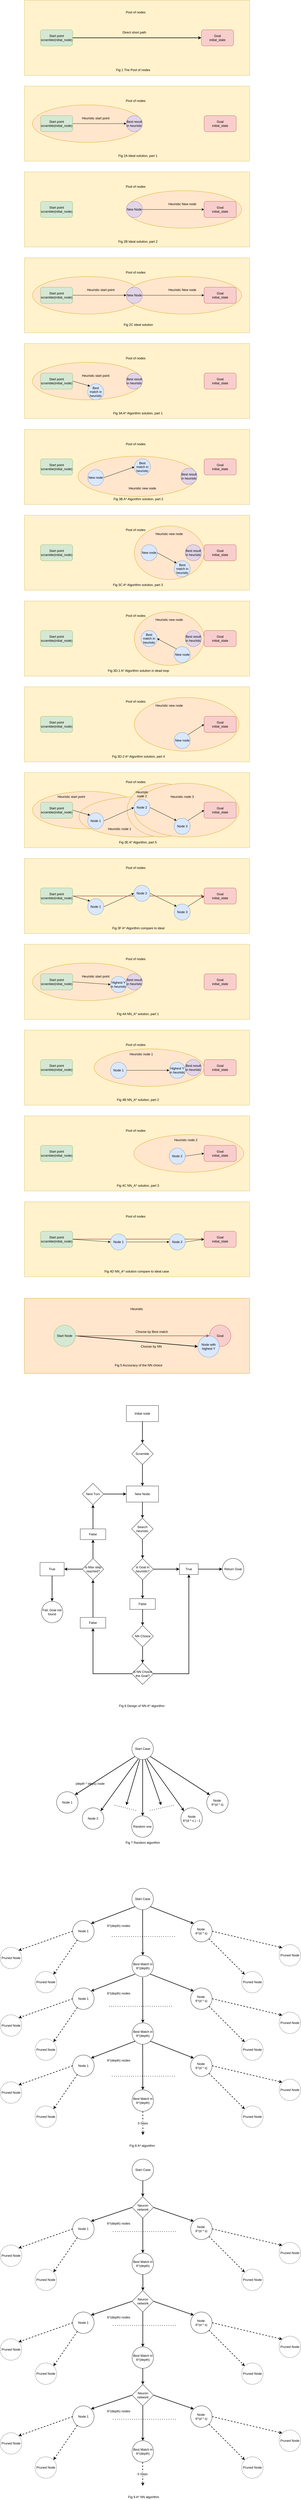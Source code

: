 <mxfile version="14.0.0" type="github">
  <diagram id="awq53C3oHSD2vz5_A3po" name="Page-1">
    <mxGraphModel dx="3220" dy="1232" grid="1" gridSize="10" guides="1" tooltips="1" connect="1" arrows="1" fold="1" page="1" pageScale="1" pageWidth="850" pageHeight="1100" math="0" shadow="0">
      <root>
        <mxCell id="0" />
        <mxCell id="1" parent="0" />
        <mxCell id="7Sky5vFMbs233_MKBFhN-468" value="" style="group" vertex="1" connectable="0" parent="1">
          <mxGeometry x="-90" y="8050" width="1120" height="1270" as="geometry" />
        </mxCell>
        <mxCell id="7Sky5vFMbs233_MKBFhN-374" value="Start Case" style="ellipse;whiteSpace=wrap;html=1;aspect=fixed;" vertex="1" parent="7Sky5vFMbs233_MKBFhN-468">
          <mxGeometry x="491.5" width="80" height="80" as="geometry" />
        </mxCell>
        <mxCell id="7Sky5vFMbs233_MKBFhN-377" value="" style="endArrow=none;dashed=1;html=1;dashPattern=1 3;strokeWidth=2;" edge="1" parent="7Sky5vFMbs233_MKBFhN-468">
          <mxGeometry width="50" height="50" relative="1" as="geometry">
            <mxPoint x="420" y="270" as="sourcePoint" />
            <mxPoint x="660" y="270" as="targetPoint" />
          </mxGeometry>
        </mxCell>
        <mxCell id="7Sky5vFMbs233_MKBFhN-378" value="Node 1" style="ellipse;whiteSpace=wrap;html=1;aspect=fixed;" vertex="1" parent="7Sky5vFMbs233_MKBFhN-468">
          <mxGeometry x="270" y="220" width="80" height="80" as="geometry" />
        </mxCell>
        <mxCell id="7Sky5vFMbs233_MKBFhN-379" value="Node&amp;nbsp;&lt;br&gt;6^(d * s)" style="ellipse;whiteSpace=wrap;html=1;aspect=fixed;" vertex="1" parent="7Sky5vFMbs233_MKBFhN-468">
          <mxGeometry x="710" y="220" width="80" height="80" as="geometry" />
        </mxCell>
        <mxCell id="7Sky5vFMbs233_MKBFhN-380" value="6^(depth) nodes" style="text;html=1;strokeColor=none;fillColor=none;align=center;verticalAlign=middle;whiteSpace=wrap;rounded=0;" vertex="1" parent="7Sky5vFMbs233_MKBFhN-468">
          <mxGeometry x="380.5" y="230" width="121" height="20" as="geometry" />
        </mxCell>
        <mxCell id="7Sky5vFMbs233_MKBFhN-381" value="Best Match in&lt;br&gt;6^(depth)" style="ellipse;whiteSpace=wrap;html=1;aspect=fixed;" vertex="1" parent="7Sky5vFMbs233_MKBFhN-468">
          <mxGeometry x="491.5" y="350" width="80" height="80" as="geometry" />
        </mxCell>
        <mxCell id="7Sky5vFMbs233_MKBFhN-382" value="Pruned Node" style="ellipse;whiteSpace=wrap;html=1;aspect=fixed;dashed=1;" vertex="1" parent="7Sky5vFMbs233_MKBFhN-468">
          <mxGeometry y="320" width="80" height="80" as="geometry" />
        </mxCell>
        <mxCell id="7Sky5vFMbs233_MKBFhN-383" value="Pruned Node" style="ellipse;whiteSpace=wrap;html=1;aspect=fixed;dashed=1;" vertex="1" parent="7Sky5vFMbs233_MKBFhN-468">
          <mxGeometry x="1040" y="310" width="80" height="80" as="geometry" />
        </mxCell>
        <mxCell id="7Sky5vFMbs233_MKBFhN-384" value="" style="endArrow=classic;html=1;strokeWidth=2;dashed=1;exitX=0;exitY=0.5;exitDx=0;exitDy=0;entryX=1;entryY=0;entryDx=0;entryDy=0;" edge="1" source="7Sky5vFMbs233_MKBFhN-378" target="7Sky5vFMbs233_MKBFhN-382" parent="7Sky5vFMbs233_MKBFhN-468">
          <mxGeometry width="50" height="50" relative="1" as="geometry">
            <mxPoint x="470" y="400" as="sourcePoint" />
            <mxPoint x="520" y="350" as="targetPoint" />
          </mxGeometry>
        </mxCell>
        <mxCell id="7Sky5vFMbs233_MKBFhN-385" value="" style="endArrow=classic;html=1;dashed=1;strokeWidth=2;exitX=1;exitY=0.5;exitDx=0;exitDy=0;entryX=0;entryY=0;entryDx=0;entryDy=0;" edge="1" source="7Sky5vFMbs233_MKBFhN-379" target="7Sky5vFMbs233_MKBFhN-383" parent="7Sky5vFMbs233_MKBFhN-468">
          <mxGeometry width="50" height="50" relative="1" as="geometry">
            <mxPoint x="710" y="380" as="sourcePoint" />
            <mxPoint x="760" y="330" as="targetPoint" />
          </mxGeometry>
        </mxCell>
        <mxCell id="7Sky5vFMbs233_MKBFhN-386" value="Pruned Node" style="ellipse;whiteSpace=wrap;html=1;aspect=fixed;dashed=1;" vertex="1" parent="7Sky5vFMbs233_MKBFhN-468">
          <mxGeometry x="900" y="410" width="80" height="80" as="geometry" />
        </mxCell>
        <mxCell id="7Sky5vFMbs233_MKBFhN-387" value="Pruned Node" style="ellipse;whiteSpace=wrap;html=1;aspect=fixed;dashed=1;" vertex="1" parent="7Sky5vFMbs233_MKBFhN-468">
          <mxGeometry x="130" y="410" width="80" height="80" as="geometry" />
        </mxCell>
        <mxCell id="7Sky5vFMbs233_MKBFhN-388" value="" style="endArrow=classic;html=1;strokeWidth=2;dashed=1;entryX=1;entryY=0;entryDx=0;entryDy=0;" edge="1" source="7Sky5vFMbs233_MKBFhN-378" target="7Sky5vFMbs233_MKBFhN-387" parent="7Sky5vFMbs233_MKBFhN-468">
          <mxGeometry width="50" height="50" relative="1" as="geometry">
            <mxPoint x="480" y="400" as="sourcePoint" />
            <mxPoint x="530" y="350" as="targetPoint" />
          </mxGeometry>
        </mxCell>
        <mxCell id="7Sky5vFMbs233_MKBFhN-389" value="" style="endArrow=classic;html=1;dashed=1;strokeWidth=2;exitX=1;exitY=1;exitDx=0;exitDy=0;entryX=0;entryY=0;entryDx=0;entryDy=0;" edge="1" source="7Sky5vFMbs233_MKBFhN-379" target="7Sky5vFMbs233_MKBFhN-386" parent="7Sky5vFMbs233_MKBFhN-468">
          <mxGeometry width="50" height="50" relative="1" as="geometry">
            <mxPoint x="480" y="400" as="sourcePoint" />
            <mxPoint x="530" y="350" as="targetPoint" />
          </mxGeometry>
        </mxCell>
        <mxCell id="7Sky5vFMbs233_MKBFhN-424" value="Fig 9 A* NN algorithm" style="text;html=1;strokeColor=none;fillColor=none;align=center;verticalAlign=middle;whiteSpace=wrap;rounded=0;dashed=1;" vertex="1" parent="7Sky5vFMbs233_MKBFhN-468">
          <mxGeometry x="471" y="1250" width="127" height="20" as="geometry" />
        </mxCell>
        <mxCell id="7Sky5vFMbs233_MKBFhN-425" value="Neuron&lt;br&gt;network" style="rhombus;whiteSpace=wrap;html=1;" vertex="1" parent="7Sky5vFMbs233_MKBFhN-468">
          <mxGeometry x="491.5" y="140" width="80" height="80" as="geometry" />
        </mxCell>
        <mxCell id="7Sky5vFMbs233_MKBFhN-429" style="edgeStyle=orthogonalEdgeStyle;rounded=0;orthogonalLoop=1;jettySize=auto;html=1;entryX=0.5;entryY=0;entryDx=0;entryDy=0;strokeWidth=2;" edge="1" parent="7Sky5vFMbs233_MKBFhN-468" source="7Sky5vFMbs233_MKBFhN-374" target="7Sky5vFMbs233_MKBFhN-425">
          <mxGeometry relative="1" as="geometry" />
        </mxCell>
        <mxCell id="7Sky5vFMbs233_MKBFhN-431" style="edgeStyle=orthogonalEdgeStyle;rounded=0;orthogonalLoop=1;jettySize=auto;html=1;entryX=0.5;entryY=0;entryDx=0;entryDy=0;strokeWidth=2;" edge="1" target="7Sky5vFMbs233_MKBFhN-447" parent="7Sky5vFMbs233_MKBFhN-468">
          <mxGeometry relative="1" as="geometry">
            <mxPoint x="531.5" y="430" as="sourcePoint" />
          </mxGeometry>
        </mxCell>
        <mxCell id="7Sky5vFMbs233_MKBFhN-434" value="" style="endArrow=none;dashed=1;html=1;dashPattern=1 3;strokeWidth=2;" edge="1" parent="7Sky5vFMbs233_MKBFhN-468">
          <mxGeometry width="50" height="50" relative="1" as="geometry">
            <mxPoint x="420" y="620" as="sourcePoint" />
            <mxPoint x="660" y="620" as="targetPoint" />
          </mxGeometry>
        </mxCell>
        <mxCell id="7Sky5vFMbs233_MKBFhN-435" value="Node 1" style="ellipse;whiteSpace=wrap;html=1;aspect=fixed;" vertex="1" parent="7Sky5vFMbs233_MKBFhN-468">
          <mxGeometry x="270" y="570" width="80" height="80" as="geometry" />
        </mxCell>
        <mxCell id="7Sky5vFMbs233_MKBFhN-375" value="" style="endArrow=classic;html=1;strokeWidth=2;exitX=0;exitY=0.5;exitDx=0;exitDy=0;entryX=1;entryY=0;entryDx=0;entryDy=0;" edge="1" source="7Sky5vFMbs233_MKBFhN-425" target="7Sky5vFMbs233_MKBFhN-378" parent="7Sky5vFMbs233_MKBFhN-468">
          <mxGeometry width="50" height="50" relative="1" as="geometry">
            <mxPoint x="470" y="290" as="sourcePoint" />
            <mxPoint x="320" y="350" as="targetPoint" />
          </mxGeometry>
        </mxCell>
        <mxCell id="7Sky5vFMbs233_MKBFhN-436" value="Node&amp;nbsp;&lt;br&gt;6^(d * s)" style="ellipse;whiteSpace=wrap;html=1;aspect=fixed;" vertex="1" parent="7Sky5vFMbs233_MKBFhN-468">
          <mxGeometry x="710" y="570" width="80" height="80" as="geometry" />
        </mxCell>
        <mxCell id="7Sky5vFMbs233_MKBFhN-376" value="" style="endArrow=classic;html=1;strokeWidth=2;exitX=1;exitY=0.5;exitDx=0;exitDy=0;entryX=0;entryY=0;entryDx=0;entryDy=0;" edge="1" source="7Sky5vFMbs233_MKBFhN-425" target="7Sky5vFMbs233_MKBFhN-379" parent="7Sky5vFMbs233_MKBFhN-468">
          <mxGeometry width="50" height="50" relative="1" as="geometry">
            <mxPoint x="470" y="290" as="sourcePoint" />
            <mxPoint x="730" y="350" as="targetPoint" />
          </mxGeometry>
        </mxCell>
        <mxCell id="7Sky5vFMbs233_MKBFhN-437" value="6^(depth) nodes" style="text;html=1;strokeColor=none;fillColor=none;align=center;verticalAlign=middle;whiteSpace=wrap;rounded=0;" vertex="1" parent="7Sky5vFMbs233_MKBFhN-468">
          <mxGeometry x="380.5" y="580" width="121" height="20" as="geometry" />
        </mxCell>
        <mxCell id="7Sky5vFMbs233_MKBFhN-438" value="Best Match in&lt;br&gt;6^(depth)" style="ellipse;whiteSpace=wrap;html=1;aspect=fixed;" vertex="1" parent="7Sky5vFMbs233_MKBFhN-468">
          <mxGeometry x="491.5" y="700" width="80" height="80" as="geometry" />
        </mxCell>
        <mxCell id="7Sky5vFMbs233_MKBFhN-373" style="edgeStyle=orthogonalEdgeStyle;rounded=0;orthogonalLoop=1;jettySize=auto;html=1;strokeWidth=2;entryX=0.5;entryY=0;entryDx=0;entryDy=0;exitX=0.5;exitY=1;exitDx=0;exitDy=0;" edge="1" source="7Sky5vFMbs233_MKBFhN-425" target="7Sky5vFMbs233_MKBFhN-381" parent="7Sky5vFMbs233_MKBFhN-468">
          <mxGeometry relative="1" as="geometry">
            <mxPoint x="531" y="220" as="targetPoint" />
            <mxPoint x="540" y="260" as="sourcePoint" />
          </mxGeometry>
        </mxCell>
        <mxCell id="7Sky5vFMbs233_MKBFhN-439" value="Pruned Node" style="ellipse;whiteSpace=wrap;html=1;aspect=fixed;dashed=1;" vertex="1" parent="7Sky5vFMbs233_MKBFhN-468">
          <mxGeometry y="670" width="80" height="80" as="geometry" />
        </mxCell>
        <mxCell id="7Sky5vFMbs233_MKBFhN-440" value="Pruned Node" style="ellipse;whiteSpace=wrap;html=1;aspect=fixed;dashed=1;" vertex="1" parent="7Sky5vFMbs233_MKBFhN-468">
          <mxGeometry x="1040" y="660" width="80" height="80" as="geometry" />
        </mxCell>
        <mxCell id="7Sky5vFMbs233_MKBFhN-441" value="" style="endArrow=classic;html=1;strokeWidth=2;dashed=1;exitX=0;exitY=0.5;exitDx=0;exitDy=0;entryX=1;entryY=0;entryDx=0;entryDy=0;" edge="1" source="7Sky5vFMbs233_MKBFhN-435" target="7Sky5vFMbs233_MKBFhN-439" parent="7Sky5vFMbs233_MKBFhN-468">
          <mxGeometry width="50" height="50" relative="1" as="geometry">
            <mxPoint x="470" y="750" as="sourcePoint" />
            <mxPoint x="520" y="700" as="targetPoint" />
          </mxGeometry>
        </mxCell>
        <mxCell id="7Sky5vFMbs233_MKBFhN-442" value="" style="endArrow=classic;html=1;dashed=1;strokeWidth=2;exitX=1;exitY=0.5;exitDx=0;exitDy=0;entryX=0;entryY=0;entryDx=0;entryDy=0;" edge="1" source="7Sky5vFMbs233_MKBFhN-436" target="7Sky5vFMbs233_MKBFhN-440" parent="7Sky5vFMbs233_MKBFhN-468">
          <mxGeometry width="50" height="50" relative="1" as="geometry">
            <mxPoint x="710" y="730" as="sourcePoint" />
            <mxPoint x="760" y="680" as="targetPoint" />
          </mxGeometry>
        </mxCell>
        <mxCell id="7Sky5vFMbs233_MKBFhN-443" value="Pruned Node" style="ellipse;whiteSpace=wrap;html=1;aspect=fixed;dashed=1;" vertex="1" parent="7Sky5vFMbs233_MKBFhN-468">
          <mxGeometry x="900" y="760" width="80" height="80" as="geometry" />
        </mxCell>
        <mxCell id="7Sky5vFMbs233_MKBFhN-444" value="Pruned Node" style="ellipse;whiteSpace=wrap;html=1;aspect=fixed;dashed=1;" vertex="1" parent="7Sky5vFMbs233_MKBFhN-468">
          <mxGeometry x="130" y="760" width="80" height="80" as="geometry" />
        </mxCell>
        <mxCell id="7Sky5vFMbs233_MKBFhN-445" value="" style="endArrow=classic;html=1;strokeWidth=2;dashed=1;entryX=1;entryY=0;entryDx=0;entryDy=0;" edge="1" source="7Sky5vFMbs233_MKBFhN-435" target="7Sky5vFMbs233_MKBFhN-444" parent="7Sky5vFMbs233_MKBFhN-468">
          <mxGeometry width="50" height="50" relative="1" as="geometry">
            <mxPoint x="480" y="750" as="sourcePoint" />
            <mxPoint x="530" y="700" as="targetPoint" />
          </mxGeometry>
        </mxCell>
        <mxCell id="7Sky5vFMbs233_MKBFhN-446" value="" style="endArrow=classic;html=1;dashed=1;strokeWidth=2;exitX=1;exitY=1;exitDx=0;exitDy=0;entryX=0;entryY=0;entryDx=0;entryDy=0;" edge="1" source="7Sky5vFMbs233_MKBFhN-436" target="7Sky5vFMbs233_MKBFhN-443" parent="7Sky5vFMbs233_MKBFhN-468">
          <mxGeometry width="50" height="50" relative="1" as="geometry">
            <mxPoint x="480" y="750" as="sourcePoint" />
            <mxPoint x="530" y="700" as="targetPoint" />
          </mxGeometry>
        </mxCell>
        <mxCell id="7Sky5vFMbs233_MKBFhN-447" value="Neuron&lt;br&gt;network" style="rhombus;whiteSpace=wrap;html=1;" vertex="1" parent="7Sky5vFMbs233_MKBFhN-468">
          <mxGeometry x="491.5" y="490" width="80" height="80" as="geometry" />
        </mxCell>
        <mxCell id="7Sky5vFMbs233_MKBFhN-432" value="" style="endArrow=classic;html=1;strokeWidth=2;exitX=0;exitY=0.5;exitDx=0;exitDy=0;entryX=1;entryY=0;entryDx=0;entryDy=0;" edge="1" source="7Sky5vFMbs233_MKBFhN-447" target="7Sky5vFMbs233_MKBFhN-435" parent="7Sky5vFMbs233_MKBFhN-468">
          <mxGeometry width="50" height="50" relative="1" as="geometry">
            <mxPoint x="470" y="640" as="sourcePoint" />
            <mxPoint x="320" y="700" as="targetPoint" />
          </mxGeometry>
        </mxCell>
        <mxCell id="7Sky5vFMbs233_MKBFhN-451" value="" style="endArrow=none;dashed=1;html=1;dashPattern=1 3;strokeWidth=2;" edge="1" parent="7Sky5vFMbs233_MKBFhN-468">
          <mxGeometry width="50" height="50" relative="1" as="geometry">
            <mxPoint x="420" y="970" as="sourcePoint" />
            <mxPoint x="660" y="970" as="targetPoint" />
          </mxGeometry>
        </mxCell>
        <mxCell id="7Sky5vFMbs233_MKBFhN-452" value="Node 1" style="ellipse;whiteSpace=wrap;html=1;aspect=fixed;" vertex="1" parent="7Sky5vFMbs233_MKBFhN-468">
          <mxGeometry x="270" y="920" width="80" height="80" as="geometry" />
        </mxCell>
        <mxCell id="7Sky5vFMbs233_MKBFhN-433" value="" style="endArrow=classic;html=1;strokeWidth=2;exitX=1;exitY=0.5;exitDx=0;exitDy=0;entryX=0;entryY=0;entryDx=0;entryDy=0;" edge="1" source="7Sky5vFMbs233_MKBFhN-447" target="7Sky5vFMbs233_MKBFhN-436" parent="7Sky5vFMbs233_MKBFhN-468">
          <mxGeometry width="50" height="50" relative="1" as="geometry">
            <mxPoint x="470" y="640" as="sourcePoint" />
            <mxPoint x="730" y="700" as="targetPoint" />
          </mxGeometry>
        </mxCell>
        <mxCell id="7Sky5vFMbs233_MKBFhN-453" value="Node&amp;nbsp;&lt;br&gt;6^(d * s)" style="ellipse;whiteSpace=wrap;html=1;aspect=fixed;" vertex="1" parent="7Sky5vFMbs233_MKBFhN-468">
          <mxGeometry x="710" y="920" width="80" height="80" as="geometry" />
        </mxCell>
        <mxCell id="7Sky5vFMbs233_MKBFhN-430" style="edgeStyle=orthogonalEdgeStyle;rounded=0;orthogonalLoop=1;jettySize=auto;html=1;strokeWidth=2;entryX=0.5;entryY=0;entryDx=0;entryDy=0;exitX=0.5;exitY=1;exitDx=0;exitDy=0;" edge="1" source="7Sky5vFMbs233_MKBFhN-447" target="7Sky5vFMbs233_MKBFhN-438" parent="7Sky5vFMbs233_MKBFhN-468">
          <mxGeometry relative="1" as="geometry">
            <mxPoint x="531" y="570" as="targetPoint" />
            <mxPoint x="540" y="610" as="sourcePoint" />
          </mxGeometry>
        </mxCell>
        <mxCell id="7Sky5vFMbs233_MKBFhN-454" value="6^(depth) nodes" style="text;html=1;strokeColor=none;fillColor=none;align=center;verticalAlign=middle;whiteSpace=wrap;rounded=0;" vertex="1" parent="7Sky5vFMbs233_MKBFhN-468">
          <mxGeometry x="380.5" y="930" width="121" height="20" as="geometry" />
        </mxCell>
        <mxCell id="7Sky5vFMbs233_MKBFhN-455" value="Best Match in&lt;br&gt;6^(depth)" style="ellipse;whiteSpace=wrap;html=1;aspect=fixed;" vertex="1" parent="7Sky5vFMbs233_MKBFhN-468">
          <mxGeometry x="491.5" y="1050" width="80" height="80" as="geometry" />
        </mxCell>
        <mxCell id="7Sky5vFMbs233_MKBFhN-456" value="Pruned Node" style="ellipse;whiteSpace=wrap;html=1;aspect=fixed;dashed=1;" vertex="1" parent="7Sky5vFMbs233_MKBFhN-468">
          <mxGeometry y="1020" width="80" height="80" as="geometry" />
        </mxCell>
        <mxCell id="7Sky5vFMbs233_MKBFhN-457" value="Pruned Node" style="ellipse;whiteSpace=wrap;html=1;aspect=fixed;dashed=1;" vertex="1" parent="7Sky5vFMbs233_MKBFhN-468">
          <mxGeometry x="1040" y="1010" width="80" height="80" as="geometry" />
        </mxCell>
        <mxCell id="7Sky5vFMbs233_MKBFhN-458" value="" style="endArrow=classic;html=1;strokeWidth=2;dashed=1;exitX=0;exitY=0.5;exitDx=0;exitDy=0;entryX=1;entryY=0;entryDx=0;entryDy=0;" edge="1" source="7Sky5vFMbs233_MKBFhN-452" target="7Sky5vFMbs233_MKBFhN-456" parent="7Sky5vFMbs233_MKBFhN-468">
          <mxGeometry width="50" height="50" relative="1" as="geometry">
            <mxPoint x="470" y="1100" as="sourcePoint" />
            <mxPoint x="520" y="1050" as="targetPoint" />
          </mxGeometry>
        </mxCell>
        <mxCell id="7Sky5vFMbs233_MKBFhN-459" value="" style="endArrow=classic;html=1;dashed=1;strokeWidth=2;exitX=1;exitY=0.5;exitDx=0;exitDy=0;entryX=0;entryY=0;entryDx=0;entryDy=0;" edge="1" source="7Sky5vFMbs233_MKBFhN-453" target="7Sky5vFMbs233_MKBFhN-457" parent="7Sky5vFMbs233_MKBFhN-468">
          <mxGeometry width="50" height="50" relative="1" as="geometry">
            <mxPoint x="710" y="1080" as="sourcePoint" />
            <mxPoint x="760" y="1030" as="targetPoint" />
          </mxGeometry>
        </mxCell>
        <mxCell id="7Sky5vFMbs233_MKBFhN-460" value="Pruned Node" style="ellipse;whiteSpace=wrap;html=1;aspect=fixed;dashed=1;" vertex="1" parent="7Sky5vFMbs233_MKBFhN-468">
          <mxGeometry x="900" y="1110" width="80" height="80" as="geometry" />
        </mxCell>
        <mxCell id="7Sky5vFMbs233_MKBFhN-461" value="Pruned Node" style="ellipse;whiteSpace=wrap;html=1;aspect=fixed;dashed=1;" vertex="1" parent="7Sky5vFMbs233_MKBFhN-468">
          <mxGeometry x="130" y="1110" width="80" height="80" as="geometry" />
        </mxCell>
        <mxCell id="7Sky5vFMbs233_MKBFhN-462" value="" style="endArrow=classic;html=1;strokeWidth=2;dashed=1;entryX=1;entryY=0;entryDx=0;entryDy=0;" edge="1" source="7Sky5vFMbs233_MKBFhN-452" target="7Sky5vFMbs233_MKBFhN-461" parent="7Sky5vFMbs233_MKBFhN-468">
          <mxGeometry width="50" height="50" relative="1" as="geometry">
            <mxPoint x="480" y="1100" as="sourcePoint" />
            <mxPoint x="530" y="1050" as="targetPoint" />
          </mxGeometry>
        </mxCell>
        <mxCell id="7Sky5vFMbs233_MKBFhN-463" value="" style="endArrow=classic;html=1;dashed=1;strokeWidth=2;exitX=1;exitY=1;exitDx=0;exitDy=0;entryX=0;entryY=0;entryDx=0;entryDy=0;" edge="1" source="7Sky5vFMbs233_MKBFhN-453" target="7Sky5vFMbs233_MKBFhN-460" parent="7Sky5vFMbs233_MKBFhN-468">
          <mxGeometry width="50" height="50" relative="1" as="geometry">
            <mxPoint x="480" y="1100" as="sourcePoint" />
            <mxPoint x="530" y="1050" as="targetPoint" />
          </mxGeometry>
        </mxCell>
        <mxCell id="7Sky5vFMbs233_MKBFhN-464" value="Neuron&lt;br&gt;network" style="rhombus;whiteSpace=wrap;html=1;" vertex="1" parent="7Sky5vFMbs233_MKBFhN-468">
          <mxGeometry x="491.5" y="840" width="80" height="80" as="geometry" />
        </mxCell>
        <mxCell id="7Sky5vFMbs233_MKBFhN-465" style="edgeStyle=orthogonalEdgeStyle;rounded=0;orthogonalLoop=1;jettySize=auto;html=1;exitX=0.5;exitY=1;exitDx=0;exitDy=0;entryX=0.5;entryY=0;entryDx=0;entryDy=0;strokeWidth=2;" edge="1" parent="7Sky5vFMbs233_MKBFhN-468" source="7Sky5vFMbs233_MKBFhN-438" target="7Sky5vFMbs233_MKBFhN-464">
          <mxGeometry relative="1" as="geometry" />
        </mxCell>
        <mxCell id="7Sky5vFMbs233_MKBFhN-466" value="" style="endArrow=classic;html=1;dashed=1;strokeWidth=2;exitX=0.5;exitY=1;exitDx=0;exitDy=0;" edge="1" parent="7Sky5vFMbs233_MKBFhN-468">
          <mxGeometry relative="1" as="geometry">
            <mxPoint x="531" y="1130.0" as="sourcePoint" />
            <mxPoint x="531.5" y="1218.28" as="targetPoint" />
          </mxGeometry>
        </mxCell>
        <mxCell id="7Sky5vFMbs233_MKBFhN-467" value="S Steps" style="edgeLabel;resizable=0;html=1;align=center;verticalAlign=middle;" connectable="0" vertex="1" parent="7Sky5vFMbs233_MKBFhN-466">
          <mxGeometry relative="1" as="geometry">
            <mxPoint x="-1" as="offset" />
          </mxGeometry>
        </mxCell>
        <mxCell id="7Sky5vFMbs233_MKBFhN-449" value="" style="endArrow=classic;html=1;strokeWidth=2;exitX=0;exitY=0.5;exitDx=0;exitDy=0;entryX=1;entryY=0;entryDx=0;entryDy=0;" edge="1" source="7Sky5vFMbs233_MKBFhN-464" target="7Sky5vFMbs233_MKBFhN-452" parent="7Sky5vFMbs233_MKBFhN-468">
          <mxGeometry width="50" height="50" relative="1" as="geometry">
            <mxPoint x="470" y="990" as="sourcePoint" />
            <mxPoint x="320" y="1050" as="targetPoint" />
          </mxGeometry>
        </mxCell>
        <mxCell id="7Sky5vFMbs233_MKBFhN-450" value="" style="endArrow=classic;html=1;strokeWidth=2;exitX=1;exitY=0.5;exitDx=0;exitDy=0;entryX=0;entryY=0;entryDx=0;entryDy=0;" edge="1" source="7Sky5vFMbs233_MKBFhN-464" target="7Sky5vFMbs233_MKBFhN-453" parent="7Sky5vFMbs233_MKBFhN-468">
          <mxGeometry width="50" height="50" relative="1" as="geometry">
            <mxPoint x="470" y="990" as="sourcePoint" />
            <mxPoint x="730" y="1050" as="targetPoint" />
          </mxGeometry>
        </mxCell>
        <mxCell id="7Sky5vFMbs233_MKBFhN-448" style="edgeStyle=orthogonalEdgeStyle;rounded=0;orthogonalLoop=1;jettySize=auto;html=1;strokeWidth=2;entryX=0.5;entryY=0;entryDx=0;entryDy=0;exitX=0.5;exitY=1;exitDx=0;exitDy=0;" edge="1" source="7Sky5vFMbs233_MKBFhN-464" target="7Sky5vFMbs233_MKBFhN-455" parent="7Sky5vFMbs233_MKBFhN-468">
          <mxGeometry relative="1" as="geometry">
            <mxPoint x="531" y="920" as="targetPoint" />
            <mxPoint x="540" y="960" as="sourcePoint" />
          </mxGeometry>
        </mxCell>
        <mxCell id="7Sky5vFMbs233_MKBFhN-469" value="" style="group" vertex="1" connectable="0" parent="1">
          <mxGeometry x="-90" y="7040" width="1120" height="970" as="geometry" />
        </mxCell>
        <mxCell id="7Sky5vFMbs233_MKBFhN-272" value="Start Case" style="ellipse;whiteSpace=wrap;html=1;aspect=fixed;" vertex="1" parent="7Sky5vFMbs233_MKBFhN-469">
          <mxGeometry x="491" width="80" height="80" as="geometry" />
        </mxCell>
        <mxCell id="7Sky5vFMbs233_MKBFhN-273" value="" style="endArrow=classic;html=1;strokeWidth=2;exitX=0;exitY=1;exitDx=0;exitDy=0;entryX=1;entryY=0;entryDx=0;entryDy=0;" edge="1" source="7Sky5vFMbs233_MKBFhN-272" target="7Sky5vFMbs233_MKBFhN-277" parent="7Sky5vFMbs233_MKBFhN-469">
          <mxGeometry width="50" height="50" relative="1" as="geometry">
            <mxPoint x="470" y="190" as="sourcePoint" />
            <mxPoint x="320" y="250" as="targetPoint" />
          </mxGeometry>
        </mxCell>
        <mxCell id="7Sky5vFMbs233_MKBFhN-274" value="" style="endArrow=classic;html=1;strokeWidth=2;exitX=1;exitY=1;exitDx=0;exitDy=0;entryX=0;entryY=0;entryDx=0;entryDy=0;" edge="1" source="7Sky5vFMbs233_MKBFhN-272" target="7Sky5vFMbs233_MKBFhN-278" parent="7Sky5vFMbs233_MKBFhN-469">
          <mxGeometry width="50" height="50" relative="1" as="geometry">
            <mxPoint x="470" y="190" as="sourcePoint" />
            <mxPoint x="730" y="250" as="targetPoint" />
          </mxGeometry>
        </mxCell>
        <mxCell id="7Sky5vFMbs233_MKBFhN-275" value="" style="endArrow=none;dashed=1;html=1;dashPattern=1 3;strokeWidth=2;" edge="1" parent="7Sky5vFMbs233_MKBFhN-469">
          <mxGeometry width="50" height="50" relative="1" as="geometry">
            <mxPoint x="416.5" y="180" as="sourcePoint" />
            <mxPoint x="656.5" y="180" as="targetPoint" />
          </mxGeometry>
        </mxCell>
        <mxCell id="7Sky5vFMbs233_MKBFhN-277" value="Node 1" style="ellipse;whiteSpace=wrap;html=1;aspect=fixed;" vertex="1" parent="7Sky5vFMbs233_MKBFhN-469">
          <mxGeometry x="270" y="120" width="80" height="80" as="geometry" />
        </mxCell>
        <mxCell id="7Sky5vFMbs233_MKBFhN-278" value="Node&amp;nbsp;&lt;br&gt;6^(d * s)" style="ellipse;whiteSpace=wrap;html=1;aspect=fixed;" vertex="1" parent="7Sky5vFMbs233_MKBFhN-469">
          <mxGeometry x="710" y="120" width="80" height="80" as="geometry" />
        </mxCell>
        <mxCell id="7Sky5vFMbs233_MKBFhN-279" value="6^(depth) nodes" style="text;html=1;strokeColor=none;fillColor=none;align=center;verticalAlign=middle;whiteSpace=wrap;rounded=0;" vertex="1" parent="7Sky5vFMbs233_MKBFhN-469">
          <mxGeometry x="380.5" y="130" width="121" height="20" as="geometry" />
        </mxCell>
        <mxCell id="7Sky5vFMbs233_MKBFhN-288" value="Best Match in&lt;br&gt;6^(depth)" style="ellipse;whiteSpace=wrap;html=1;aspect=fixed;" vertex="1" parent="7Sky5vFMbs233_MKBFhN-469">
          <mxGeometry x="491.5" y="250" width="80" height="80" as="geometry" />
        </mxCell>
        <mxCell id="7Sky5vFMbs233_MKBFhN-285" style="edgeStyle=orthogonalEdgeStyle;rounded=0;orthogonalLoop=1;jettySize=auto;html=1;exitX=0.5;exitY=1;exitDx=0;exitDy=0;strokeWidth=2;entryX=0.5;entryY=0;entryDx=0;entryDy=0;" edge="1" parent="7Sky5vFMbs233_MKBFhN-469" source="7Sky5vFMbs233_MKBFhN-272" target="7Sky5vFMbs233_MKBFhN-288">
          <mxGeometry relative="1" as="geometry">
            <mxPoint x="531" y="120" as="targetPoint" />
          </mxGeometry>
        </mxCell>
        <mxCell id="7Sky5vFMbs233_MKBFhN-312" value="Pruned Node" style="ellipse;whiteSpace=wrap;html=1;aspect=fixed;dashed=1;" vertex="1" parent="7Sky5vFMbs233_MKBFhN-469">
          <mxGeometry y="220" width="80" height="80" as="geometry" />
        </mxCell>
        <mxCell id="7Sky5vFMbs233_MKBFhN-313" value="Pruned Node" style="ellipse;whiteSpace=wrap;html=1;aspect=fixed;dashed=1;" vertex="1" parent="7Sky5vFMbs233_MKBFhN-469">
          <mxGeometry x="1040" y="210" width="80" height="80" as="geometry" />
        </mxCell>
        <mxCell id="7Sky5vFMbs233_MKBFhN-314" value="" style="endArrow=classic;html=1;strokeWidth=2;dashed=1;exitX=0;exitY=0.5;exitDx=0;exitDy=0;entryX=1;entryY=0;entryDx=0;entryDy=0;" edge="1" parent="7Sky5vFMbs233_MKBFhN-469" source="7Sky5vFMbs233_MKBFhN-277" target="7Sky5vFMbs233_MKBFhN-312">
          <mxGeometry width="50" height="50" relative="1" as="geometry">
            <mxPoint x="470" y="300" as="sourcePoint" />
            <mxPoint x="520" y="250" as="targetPoint" />
          </mxGeometry>
        </mxCell>
        <mxCell id="7Sky5vFMbs233_MKBFhN-315" value="" style="endArrow=classic;html=1;dashed=1;strokeWidth=2;exitX=1;exitY=0.5;exitDx=0;exitDy=0;entryX=0;entryY=0;entryDx=0;entryDy=0;" edge="1" parent="7Sky5vFMbs233_MKBFhN-469" source="7Sky5vFMbs233_MKBFhN-278" target="7Sky5vFMbs233_MKBFhN-313">
          <mxGeometry width="50" height="50" relative="1" as="geometry">
            <mxPoint x="710" y="280" as="sourcePoint" />
            <mxPoint x="760" y="230" as="targetPoint" />
          </mxGeometry>
        </mxCell>
        <mxCell id="7Sky5vFMbs233_MKBFhN-318" value="Pruned Node" style="ellipse;whiteSpace=wrap;html=1;aspect=fixed;dashed=1;" vertex="1" parent="7Sky5vFMbs233_MKBFhN-469">
          <mxGeometry x="900" y="310" width="80" height="80" as="geometry" />
        </mxCell>
        <mxCell id="7Sky5vFMbs233_MKBFhN-319" value="Pruned Node" style="ellipse;whiteSpace=wrap;html=1;aspect=fixed;dashed=1;" vertex="1" parent="7Sky5vFMbs233_MKBFhN-469">
          <mxGeometry x="130" y="310" width="80" height="80" as="geometry" />
        </mxCell>
        <mxCell id="7Sky5vFMbs233_MKBFhN-320" value="" style="endArrow=classic;html=1;strokeWidth=2;dashed=1;entryX=1;entryY=0;entryDx=0;entryDy=0;" edge="1" parent="7Sky5vFMbs233_MKBFhN-469" source="7Sky5vFMbs233_MKBFhN-277" target="7Sky5vFMbs233_MKBFhN-319">
          <mxGeometry width="50" height="50" relative="1" as="geometry">
            <mxPoint x="480" y="300" as="sourcePoint" />
            <mxPoint x="530" y="250" as="targetPoint" />
          </mxGeometry>
        </mxCell>
        <mxCell id="7Sky5vFMbs233_MKBFhN-321" value="" style="endArrow=classic;html=1;dashed=1;strokeWidth=2;exitX=1;exitY=1;exitDx=0;exitDy=0;entryX=0;entryY=0;entryDx=0;entryDy=0;" edge="1" parent="7Sky5vFMbs233_MKBFhN-469" source="7Sky5vFMbs233_MKBFhN-278" target="7Sky5vFMbs233_MKBFhN-318">
          <mxGeometry width="50" height="50" relative="1" as="geometry">
            <mxPoint x="480" y="300" as="sourcePoint" />
            <mxPoint x="530" y="250" as="targetPoint" />
          </mxGeometry>
        </mxCell>
        <mxCell id="7Sky5vFMbs233_MKBFhN-331" style="edgeStyle=orthogonalEdgeStyle;rounded=0;orthogonalLoop=1;jettySize=auto;html=1;exitX=0.5;exitY=1;exitDx=0;exitDy=0;strokeWidth=2;entryX=0.5;entryY=0;entryDx=0;entryDy=0;" edge="1" target="7Sky5vFMbs233_MKBFhN-338" parent="7Sky5vFMbs233_MKBFhN-469">
          <mxGeometry relative="1" as="geometry">
            <mxPoint x="531" y="371.72" as="targetPoint" />
            <mxPoint x="531" y="331.72" as="sourcePoint" />
          </mxGeometry>
        </mxCell>
        <mxCell id="7Sky5vFMbs233_MKBFhN-332" value="" style="endArrow=classic;html=1;strokeWidth=2;exitX=0;exitY=1;exitDx=0;exitDy=0;entryX=1;entryY=0;entryDx=0;entryDy=0;" edge="1" target="7Sky5vFMbs233_MKBFhN-335" parent="7Sky5vFMbs233_MKBFhN-469">
          <mxGeometry width="50" height="50" relative="1" as="geometry">
            <mxPoint x="502.716" y="320.004" as="sourcePoint" />
            <mxPoint x="320" y="501.72" as="targetPoint" />
          </mxGeometry>
        </mxCell>
        <mxCell id="7Sky5vFMbs233_MKBFhN-333" value="" style="endArrow=classic;html=1;strokeWidth=2;exitX=1;exitY=1;exitDx=0;exitDy=0;entryX=0;entryY=0;entryDx=0;entryDy=0;" edge="1" target="7Sky5vFMbs233_MKBFhN-336" parent="7Sky5vFMbs233_MKBFhN-469">
          <mxGeometry width="50" height="50" relative="1" as="geometry">
            <mxPoint x="559.284" y="320.004" as="sourcePoint" />
            <mxPoint x="730" y="501.72" as="targetPoint" />
          </mxGeometry>
        </mxCell>
        <mxCell id="7Sky5vFMbs233_MKBFhN-334" value="" style="endArrow=none;dashed=1;html=1;dashPattern=1 3;strokeWidth=2;" edge="1" parent="7Sky5vFMbs233_MKBFhN-469">
          <mxGeometry width="50" height="50" relative="1" as="geometry">
            <mxPoint x="406" y="440" as="sourcePoint" />
            <mxPoint x="646" y="440" as="targetPoint" />
          </mxGeometry>
        </mxCell>
        <mxCell id="7Sky5vFMbs233_MKBFhN-335" value="Node 1" style="ellipse;whiteSpace=wrap;html=1;aspect=fixed;" vertex="1" parent="7Sky5vFMbs233_MKBFhN-469">
          <mxGeometry x="270" y="371.72" width="80" height="80" as="geometry" />
        </mxCell>
        <mxCell id="7Sky5vFMbs233_MKBFhN-336" value="Node&amp;nbsp;&lt;br&gt;6^(d * s)" style="ellipse;whiteSpace=wrap;html=1;aspect=fixed;" vertex="1" parent="7Sky5vFMbs233_MKBFhN-469">
          <mxGeometry x="710" y="371.72" width="80" height="80" as="geometry" />
        </mxCell>
        <mxCell id="7Sky5vFMbs233_MKBFhN-337" value="6^(depth) nodes" style="text;html=1;strokeColor=none;fillColor=none;align=center;verticalAlign=middle;whiteSpace=wrap;rounded=0;" vertex="1" parent="7Sky5vFMbs233_MKBFhN-469">
          <mxGeometry x="380.5" y="381.72" width="121" height="20" as="geometry" />
        </mxCell>
        <mxCell id="7Sky5vFMbs233_MKBFhN-338" value="Best Match in&lt;br&gt;6^(depth)" style="ellipse;whiteSpace=wrap;html=1;aspect=fixed;" vertex="1" parent="7Sky5vFMbs233_MKBFhN-469">
          <mxGeometry x="491.5" y="501.72" width="80" height="80" as="geometry" />
        </mxCell>
        <mxCell id="7Sky5vFMbs233_MKBFhN-339" value="Pruned Node" style="ellipse;whiteSpace=wrap;html=1;aspect=fixed;dashed=1;" vertex="1" parent="7Sky5vFMbs233_MKBFhN-469">
          <mxGeometry y="471.72" width="80" height="80" as="geometry" />
        </mxCell>
        <mxCell id="7Sky5vFMbs233_MKBFhN-340" value="Pruned Node" style="ellipse;whiteSpace=wrap;html=1;aspect=fixed;dashed=1;" vertex="1" parent="7Sky5vFMbs233_MKBFhN-469">
          <mxGeometry x="1040" y="461.72" width="80" height="80" as="geometry" />
        </mxCell>
        <mxCell id="7Sky5vFMbs233_MKBFhN-341" value="" style="endArrow=classic;html=1;strokeWidth=2;dashed=1;exitX=0;exitY=0.5;exitDx=0;exitDy=0;entryX=1;entryY=0;entryDx=0;entryDy=0;" edge="1" source="7Sky5vFMbs233_MKBFhN-335" target="7Sky5vFMbs233_MKBFhN-339" parent="7Sky5vFMbs233_MKBFhN-469">
          <mxGeometry width="50" height="50" relative="1" as="geometry">
            <mxPoint x="470" y="551.72" as="sourcePoint" />
            <mxPoint x="520" y="501.72" as="targetPoint" />
          </mxGeometry>
        </mxCell>
        <mxCell id="7Sky5vFMbs233_MKBFhN-342" value="" style="endArrow=classic;html=1;dashed=1;strokeWidth=2;exitX=1;exitY=0.5;exitDx=0;exitDy=0;entryX=0;entryY=0;entryDx=0;entryDy=0;" edge="1" source="7Sky5vFMbs233_MKBFhN-336" target="7Sky5vFMbs233_MKBFhN-340" parent="7Sky5vFMbs233_MKBFhN-469">
          <mxGeometry width="50" height="50" relative="1" as="geometry">
            <mxPoint x="710" y="531.72" as="sourcePoint" />
            <mxPoint x="760" y="481.72" as="targetPoint" />
          </mxGeometry>
        </mxCell>
        <mxCell id="7Sky5vFMbs233_MKBFhN-343" value="Pruned Node" style="ellipse;whiteSpace=wrap;html=1;aspect=fixed;dashed=1;" vertex="1" parent="7Sky5vFMbs233_MKBFhN-469">
          <mxGeometry x="900" y="561.72" width="80" height="80" as="geometry" />
        </mxCell>
        <mxCell id="7Sky5vFMbs233_MKBFhN-344" value="Pruned Node" style="ellipse;whiteSpace=wrap;html=1;aspect=fixed;dashed=1;" vertex="1" parent="7Sky5vFMbs233_MKBFhN-469">
          <mxGeometry x="130" y="561.72" width="80" height="80" as="geometry" />
        </mxCell>
        <mxCell id="7Sky5vFMbs233_MKBFhN-345" value="" style="endArrow=classic;html=1;strokeWidth=2;dashed=1;entryX=1;entryY=0;entryDx=0;entryDy=0;" edge="1" source="7Sky5vFMbs233_MKBFhN-335" target="7Sky5vFMbs233_MKBFhN-344" parent="7Sky5vFMbs233_MKBFhN-469">
          <mxGeometry width="50" height="50" relative="1" as="geometry">
            <mxPoint x="480" y="551.72" as="sourcePoint" />
            <mxPoint x="530" y="501.72" as="targetPoint" />
          </mxGeometry>
        </mxCell>
        <mxCell id="7Sky5vFMbs233_MKBFhN-346" value="" style="endArrow=classic;html=1;dashed=1;strokeWidth=2;exitX=1;exitY=1;exitDx=0;exitDy=0;entryX=0;entryY=0;entryDx=0;entryDy=0;" edge="1" source="7Sky5vFMbs233_MKBFhN-336" target="7Sky5vFMbs233_MKBFhN-343" parent="7Sky5vFMbs233_MKBFhN-469">
          <mxGeometry width="50" height="50" relative="1" as="geometry">
            <mxPoint x="480" y="551.72" as="sourcePoint" />
            <mxPoint x="530" y="501.72" as="targetPoint" />
          </mxGeometry>
        </mxCell>
        <mxCell id="7Sky5vFMbs233_MKBFhN-347" style="edgeStyle=orthogonalEdgeStyle;rounded=0;orthogonalLoop=1;jettySize=auto;html=1;exitX=0.5;exitY=1;exitDx=0;exitDy=0;strokeWidth=2;entryX=0.5;entryY=0;entryDx=0;entryDy=0;" edge="1" target="7Sky5vFMbs233_MKBFhN-355" parent="7Sky5vFMbs233_MKBFhN-469">
          <mxGeometry relative="1" as="geometry">
            <mxPoint x="531" y="621.72" as="targetPoint" />
            <mxPoint x="531" y="581.72" as="sourcePoint" />
          </mxGeometry>
        </mxCell>
        <mxCell id="7Sky5vFMbs233_MKBFhN-349" value="" style="endArrow=classic;html=1;strokeWidth=2;exitX=0;exitY=1;exitDx=0;exitDy=0;entryX=1;entryY=0;entryDx=0;entryDy=0;" edge="1" target="7Sky5vFMbs233_MKBFhN-352" parent="7Sky5vFMbs233_MKBFhN-469">
          <mxGeometry width="50" height="50" relative="1" as="geometry">
            <mxPoint x="502.716" y="570.004" as="sourcePoint" />
            <mxPoint x="320" y="751.72" as="targetPoint" />
          </mxGeometry>
        </mxCell>
        <mxCell id="7Sky5vFMbs233_MKBFhN-350" value="" style="endArrow=classic;html=1;strokeWidth=2;exitX=1;exitY=1;exitDx=0;exitDy=0;entryX=0;entryY=0;entryDx=0;entryDy=0;" edge="1" target="7Sky5vFMbs233_MKBFhN-353" parent="7Sky5vFMbs233_MKBFhN-469">
          <mxGeometry width="50" height="50" relative="1" as="geometry">
            <mxPoint x="559.284" y="570.004" as="sourcePoint" />
            <mxPoint x="730" y="751.72" as="targetPoint" />
          </mxGeometry>
        </mxCell>
        <mxCell id="7Sky5vFMbs233_MKBFhN-351" value="" style="endArrow=none;dashed=1;html=1;dashPattern=1 3;strokeWidth=2;" edge="1" parent="7Sky5vFMbs233_MKBFhN-469">
          <mxGeometry width="50" height="50" relative="1" as="geometry">
            <mxPoint x="416.5" y="700.72" as="sourcePoint" />
            <mxPoint x="656.5" y="700.72" as="targetPoint" />
          </mxGeometry>
        </mxCell>
        <mxCell id="7Sky5vFMbs233_MKBFhN-352" value="Node 1" style="ellipse;whiteSpace=wrap;html=1;aspect=fixed;" vertex="1" parent="7Sky5vFMbs233_MKBFhN-469">
          <mxGeometry x="270" y="621.72" width="80" height="80" as="geometry" />
        </mxCell>
        <mxCell id="7Sky5vFMbs233_MKBFhN-353" value="Node&amp;nbsp;&lt;br&gt;6^(d * s)" style="ellipse;whiteSpace=wrap;html=1;aspect=fixed;" vertex="1" parent="7Sky5vFMbs233_MKBFhN-469">
          <mxGeometry x="710" y="621.72" width="80" height="80" as="geometry" />
        </mxCell>
        <mxCell id="7Sky5vFMbs233_MKBFhN-354" value="6^(depth) nodes" style="text;html=1;strokeColor=none;fillColor=none;align=center;verticalAlign=middle;whiteSpace=wrap;rounded=0;" vertex="1" parent="7Sky5vFMbs233_MKBFhN-469">
          <mxGeometry x="380.5" y="631.72" width="121" height="20" as="geometry" />
        </mxCell>
        <mxCell id="7Sky5vFMbs233_MKBFhN-355" value="Best Match in&lt;br&gt;6^(depth)" style="ellipse;whiteSpace=wrap;html=1;aspect=fixed;" vertex="1" parent="7Sky5vFMbs233_MKBFhN-469">
          <mxGeometry x="491.5" y="751.72" width="80" height="80" as="geometry" />
        </mxCell>
        <mxCell id="7Sky5vFMbs233_MKBFhN-356" value="Pruned Node" style="ellipse;whiteSpace=wrap;html=1;aspect=fixed;dashed=1;" vertex="1" parent="7Sky5vFMbs233_MKBFhN-469">
          <mxGeometry y="721.72" width="80" height="80" as="geometry" />
        </mxCell>
        <mxCell id="7Sky5vFMbs233_MKBFhN-357" value="Pruned Node" style="ellipse;whiteSpace=wrap;html=1;aspect=fixed;dashed=1;" vertex="1" parent="7Sky5vFMbs233_MKBFhN-469">
          <mxGeometry x="1040" y="711.72" width="80" height="80" as="geometry" />
        </mxCell>
        <mxCell id="7Sky5vFMbs233_MKBFhN-358" value="" style="endArrow=classic;html=1;strokeWidth=2;dashed=1;exitX=0;exitY=0.5;exitDx=0;exitDy=0;entryX=1;entryY=0;entryDx=0;entryDy=0;" edge="1" source="7Sky5vFMbs233_MKBFhN-352" target="7Sky5vFMbs233_MKBFhN-356" parent="7Sky5vFMbs233_MKBFhN-469">
          <mxGeometry width="50" height="50" relative="1" as="geometry">
            <mxPoint x="470" y="801.72" as="sourcePoint" />
            <mxPoint x="520" y="751.72" as="targetPoint" />
          </mxGeometry>
        </mxCell>
        <mxCell id="7Sky5vFMbs233_MKBFhN-359" value="" style="endArrow=classic;html=1;dashed=1;strokeWidth=2;exitX=1;exitY=0.5;exitDx=0;exitDy=0;entryX=0;entryY=0;entryDx=0;entryDy=0;" edge="1" source="7Sky5vFMbs233_MKBFhN-353" target="7Sky5vFMbs233_MKBFhN-357" parent="7Sky5vFMbs233_MKBFhN-469">
          <mxGeometry width="50" height="50" relative="1" as="geometry">
            <mxPoint x="710" y="781.72" as="sourcePoint" />
            <mxPoint x="760" y="731.72" as="targetPoint" />
          </mxGeometry>
        </mxCell>
        <mxCell id="7Sky5vFMbs233_MKBFhN-360" value="Pruned Node" style="ellipse;whiteSpace=wrap;html=1;aspect=fixed;dashed=1;" vertex="1" parent="7Sky5vFMbs233_MKBFhN-469">
          <mxGeometry x="900" y="811.72" width="80" height="80" as="geometry" />
        </mxCell>
        <mxCell id="7Sky5vFMbs233_MKBFhN-361" value="Pruned Node" style="ellipse;whiteSpace=wrap;html=1;aspect=fixed;dashed=1;" vertex="1" parent="7Sky5vFMbs233_MKBFhN-469">
          <mxGeometry x="130" y="811.72" width="80" height="80" as="geometry" />
        </mxCell>
        <mxCell id="7Sky5vFMbs233_MKBFhN-362" value="" style="endArrow=classic;html=1;strokeWidth=2;dashed=1;entryX=1;entryY=0;entryDx=0;entryDy=0;" edge="1" source="7Sky5vFMbs233_MKBFhN-352" target="7Sky5vFMbs233_MKBFhN-361" parent="7Sky5vFMbs233_MKBFhN-469">
          <mxGeometry width="50" height="50" relative="1" as="geometry">
            <mxPoint x="480" y="801.72" as="sourcePoint" />
            <mxPoint x="530" y="751.72" as="targetPoint" />
          </mxGeometry>
        </mxCell>
        <mxCell id="7Sky5vFMbs233_MKBFhN-363" value="" style="endArrow=classic;html=1;dashed=1;strokeWidth=2;exitX=1;exitY=1;exitDx=0;exitDy=0;entryX=0;entryY=0;entryDx=0;entryDy=0;" edge="1" source="7Sky5vFMbs233_MKBFhN-353" target="7Sky5vFMbs233_MKBFhN-360" parent="7Sky5vFMbs233_MKBFhN-469">
          <mxGeometry width="50" height="50" relative="1" as="geometry">
            <mxPoint x="480" y="801.72" as="sourcePoint" />
            <mxPoint x="530" y="751.72" as="targetPoint" />
          </mxGeometry>
        </mxCell>
        <mxCell id="7Sky5vFMbs233_MKBFhN-370" value="" style="endArrow=classic;html=1;dashed=1;strokeWidth=2;exitX=0.5;exitY=1;exitDx=0;exitDy=0;" edge="1" parent="7Sky5vFMbs233_MKBFhN-469" source="7Sky5vFMbs233_MKBFhN-355">
          <mxGeometry relative="1" as="geometry">
            <mxPoint x="450" y="880" as="sourcePoint" />
            <mxPoint x="532" y="920" as="targetPoint" />
          </mxGeometry>
        </mxCell>
        <mxCell id="7Sky5vFMbs233_MKBFhN-371" value="S Steps" style="edgeLabel;resizable=0;html=1;align=center;verticalAlign=middle;" connectable="0" vertex="1" parent="7Sky5vFMbs233_MKBFhN-370">
          <mxGeometry relative="1" as="geometry">
            <mxPoint x="-1" as="offset" />
          </mxGeometry>
        </mxCell>
        <mxCell id="7Sky5vFMbs233_MKBFhN-372" value="Fig 8 A* algorithm" style="text;html=1;strokeColor=none;fillColor=none;align=center;verticalAlign=middle;whiteSpace=wrap;rounded=0;dashed=1;" vertex="1" parent="7Sky5vFMbs233_MKBFhN-469">
          <mxGeometry x="465.5" y="950" width="127" height="20" as="geometry" />
        </mxCell>
        <mxCell id="7Sky5vFMbs233_MKBFhN-470" value="" style="group" vertex="1" connectable="0" parent="1">
          <mxGeometry x="120" y="6480" width="640" height="400" as="geometry" />
        </mxCell>
        <mxCell id="7Sky5vFMbs233_MKBFhN-263" value="Start Case" style="ellipse;whiteSpace=wrap;html=1;aspect=fixed;" vertex="1" parent="7Sky5vFMbs233_MKBFhN-470">
          <mxGeometry x="281" width="80" height="80" as="geometry" />
        </mxCell>
        <mxCell id="7Sky5vFMbs233_MKBFhN-264" value="" style="endArrow=classic;html=1;strokeWidth=2;exitX=0;exitY=1;exitDx=0;exitDy=0;entryX=1;entryY=0;entryDx=0;entryDy=0;" edge="1" parent="7Sky5vFMbs233_MKBFhN-470" source="7Sky5vFMbs233_MKBFhN-263" target="7Sky5vFMbs233_MKBFhN-269">
          <mxGeometry width="50" height="50" relative="1" as="geometry">
            <mxPoint x="260" y="190" as="sourcePoint" />
            <mxPoint x="110" y="250" as="targetPoint" />
          </mxGeometry>
        </mxCell>
        <mxCell id="7Sky5vFMbs233_MKBFhN-266" value="" style="endArrow=classic;html=1;strokeWidth=2;exitX=1;exitY=1;exitDx=0;exitDy=0;entryX=0;entryY=0;entryDx=0;entryDy=0;" edge="1" parent="7Sky5vFMbs233_MKBFhN-470" source="7Sky5vFMbs233_MKBFhN-263" target="7Sky5vFMbs233_MKBFhN-270">
          <mxGeometry width="50" height="50" relative="1" as="geometry">
            <mxPoint x="260" y="190" as="sourcePoint" />
            <mxPoint x="520" y="250" as="targetPoint" />
          </mxGeometry>
        </mxCell>
        <mxCell id="7Sky5vFMbs233_MKBFhN-267" value="" style="endArrow=none;dashed=1;html=1;dashPattern=1 3;strokeWidth=2;" edge="1" parent="7Sky5vFMbs233_MKBFhN-470">
          <mxGeometry width="50" height="50" relative="1" as="geometry">
            <mxPoint x="216.5" y="250" as="sourcePoint" />
            <mxPoint x="296.5" y="270" as="targetPoint" />
          </mxGeometry>
        </mxCell>
        <mxCell id="7Sky5vFMbs233_MKBFhN-268" value="" style="endArrow=classic;html=1;strokeWidth=2;exitX=0.5;exitY=1;exitDx=0;exitDy=0;" edge="1" parent="7Sky5vFMbs233_MKBFhN-470" source="7Sky5vFMbs233_MKBFhN-263">
          <mxGeometry width="50" height="50" relative="1" as="geometry">
            <mxPoint x="260" y="190" as="sourcePoint" />
            <mxPoint x="321" y="290" as="targetPoint" />
          </mxGeometry>
        </mxCell>
        <mxCell id="7Sky5vFMbs233_MKBFhN-269" value="Node 1" style="ellipse;whiteSpace=wrap;html=1;aspect=fixed;" vertex="1" parent="7Sky5vFMbs233_MKBFhN-470">
          <mxGeometry y="200" width="80" height="80" as="geometry" />
        </mxCell>
        <mxCell id="7Sky5vFMbs233_MKBFhN-270" value="Node&amp;nbsp;&lt;br&gt;6^(d * s)" style="ellipse;whiteSpace=wrap;html=1;aspect=fixed;" vertex="1" parent="7Sky5vFMbs233_MKBFhN-470">
          <mxGeometry x="560" y="200" width="80" height="80" as="geometry" />
        </mxCell>
        <mxCell id="7Sky5vFMbs233_MKBFhN-271" value="(depth * steps) node" style="text;html=1;strokeColor=none;fillColor=none;align=center;verticalAlign=middle;whiteSpace=wrap;rounded=0;" vertex="1" parent="7Sky5vFMbs233_MKBFhN-470">
          <mxGeometry x="10" y="140" width="230" height="60" as="geometry" />
        </mxCell>
        <mxCell id="7Sky5vFMbs233_MKBFhN-280" value="Fig 7 Random algorithm" style="text;html=1;strokeColor=none;fillColor=none;align=center;verticalAlign=middle;whiteSpace=wrap;rounded=0;" vertex="1" parent="7Sky5vFMbs233_MKBFhN-470">
          <mxGeometry x="223" y="380" width="197" height="20" as="geometry" />
        </mxCell>
        <mxCell id="7Sky5vFMbs233_MKBFhN-282" value="Random one" style="ellipse;whiteSpace=wrap;html=1;aspect=fixed;" vertex="1" parent="7Sky5vFMbs233_MKBFhN-470">
          <mxGeometry x="280" y="290" width="80" height="80" as="geometry" />
        </mxCell>
        <mxCell id="7Sky5vFMbs233_MKBFhN-302" value="" style="endArrow=classic;html=1;strokeWidth=2;exitX=0.306;exitY=0.956;exitDx=0;exitDy=0;exitPerimeter=0;entryX=1;entryY=0;entryDx=0;entryDy=0;" edge="1" parent="7Sky5vFMbs233_MKBFhN-470" source="7Sky5vFMbs233_MKBFhN-263" target="7Sky5vFMbs233_MKBFhN-304">
          <mxGeometry width="50" height="50" relative="1" as="geometry">
            <mxPoint x="260" y="270" as="sourcePoint" />
            <mxPoint x="210" y="300" as="targetPoint" />
          </mxGeometry>
        </mxCell>
        <mxCell id="7Sky5vFMbs233_MKBFhN-303" value="" style="endArrow=classic;html=1;strokeWidth=2;exitX=0.7;exitY=0.975;exitDx=0;exitDy=0;exitPerimeter=0;entryX=0;entryY=0;entryDx=0;entryDy=0;" edge="1" parent="7Sky5vFMbs233_MKBFhN-470" source="7Sky5vFMbs233_MKBFhN-263" target="7Sky5vFMbs233_MKBFhN-306">
          <mxGeometry width="50" height="50" relative="1" as="geometry">
            <mxPoint x="260" y="270" as="sourcePoint" />
            <mxPoint x="430" y="300" as="targetPoint" />
          </mxGeometry>
        </mxCell>
        <mxCell id="7Sky5vFMbs233_MKBFhN-304" value="Node 2" style="ellipse;whiteSpace=wrap;html=1;aspect=fixed;" vertex="1" parent="7Sky5vFMbs233_MKBFhN-470">
          <mxGeometry x="96" y="260" width="80" height="80" as="geometry" />
        </mxCell>
        <mxCell id="7Sky5vFMbs233_MKBFhN-306" value="Node &lt;br&gt;6^(d * s ) - 1" style="ellipse;whiteSpace=wrap;html=1;aspect=fixed;" vertex="1" parent="7Sky5vFMbs233_MKBFhN-470">
          <mxGeometry x="463.5" y="260" width="80" height="80" as="geometry" />
        </mxCell>
        <mxCell id="7Sky5vFMbs233_MKBFhN-308" value="" style="endArrow=none;dashed=1;html=1;dashPattern=1 3;strokeWidth=2;" edge="1" parent="7Sky5vFMbs233_MKBFhN-470">
          <mxGeometry width="50" height="50" relative="1" as="geometry">
            <mxPoint x="348.5" y="270" as="sourcePoint" />
            <mxPoint x="438.5" y="250" as="targetPoint" />
          </mxGeometry>
        </mxCell>
        <mxCell id="7Sky5vFMbs233_MKBFhN-309" value="" style="endArrow=classic;html=1;strokeWidth=2;" edge="1" parent="7Sky5vFMbs233_MKBFhN-470">
          <mxGeometry width="50" height="50" relative="1" as="geometry">
            <mxPoint x="310" y="80" as="sourcePoint" />
            <mxPoint x="260" y="250" as="targetPoint" />
          </mxGeometry>
        </mxCell>
        <mxCell id="7Sky5vFMbs233_MKBFhN-310" value="" style="endArrow=classic;html=1;strokeWidth=2;" edge="1" parent="7Sky5vFMbs233_MKBFhN-470">
          <mxGeometry width="50" height="50" relative="1" as="geometry">
            <mxPoint x="330" y="78" as="sourcePoint" />
            <mxPoint x="390" y="250" as="targetPoint" />
          </mxGeometry>
        </mxCell>
        <mxCell id="7Sky5vFMbs233_MKBFhN-471" value="" style="group" vertex="1" connectable="0" parent="1">
          <mxGeometry x="58.25" y="5240" width="760" height="1130" as="geometry" />
        </mxCell>
        <mxCell id="7Sky5vFMbs233_MKBFhN-223" value="Fig 6 Design of NN A* algorithm" style="text;html=1;strokeColor=none;fillColor=none;align=center;verticalAlign=middle;whiteSpace=wrap;rounded=0;" vertex="1" parent="7Sky5vFMbs233_MKBFhN-471">
          <mxGeometry x="280" y="1110" width="200" height="20" as="geometry" />
        </mxCell>
        <mxCell id="7Sky5vFMbs233_MKBFhN-224" value="New Node" style="rounded=0;whiteSpace=wrap;html=1;" vertex="1" parent="7Sky5vFMbs233_MKBFhN-471">
          <mxGeometry x="322" y="300" width="120" height="60" as="geometry" />
        </mxCell>
        <mxCell id="7Sky5vFMbs233_MKBFhN-225" value="is Goal in heuristic?" style="rhombus;whiteSpace=wrap;html=1;" vertex="1" parent="7Sky5vFMbs233_MKBFhN-471">
          <mxGeometry x="342.5" y="570" width="80" height="80" as="geometry" />
        </mxCell>
        <mxCell id="7Sky5vFMbs233_MKBFhN-226" value="" style="endArrow=classic;html=1;strokeWidth=2;exitX=0.5;exitY=1;exitDx=0;exitDy=0;" edge="1" parent="7Sky5vFMbs233_MKBFhN-471" source="7Sky5vFMbs233_MKBFhN-224">
          <mxGeometry width="50" height="50" relative="1" as="geometry">
            <mxPoint x="340" y="570" as="sourcePoint" />
            <mxPoint x="382" y="420" as="targetPoint" />
          </mxGeometry>
        </mxCell>
        <mxCell id="7Sky5vFMbs233_MKBFhN-227" value="True" style="rounded=0;whiteSpace=wrap;html=1;" vertex="1" parent="7Sky5vFMbs233_MKBFhN-471">
          <mxGeometry x="520" y="590" width="70" height="40" as="geometry" />
        </mxCell>
        <mxCell id="7Sky5vFMbs233_MKBFhN-228" value="" style="endArrow=classic;html=1;strokeWidth=2;exitX=1;exitY=0.5;exitDx=0;exitDy=0;entryX=0;entryY=0.5;entryDx=0;entryDy=0;" edge="1" parent="7Sky5vFMbs233_MKBFhN-471" source="7Sky5vFMbs233_MKBFhN-225" target="7Sky5vFMbs233_MKBFhN-227">
          <mxGeometry width="50" height="50" relative="1" as="geometry">
            <mxPoint x="340" y="570" as="sourcePoint" />
            <mxPoint x="390" y="520" as="targetPoint" />
          </mxGeometry>
        </mxCell>
        <mxCell id="7Sky5vFMbs233_MKBFhN-229" value="Return Goal" style="ellipse;whiteSpace=wrap;html=1;aspect=fixed;" vertex="1" parent="7Sky5vFMbs233_MKBFhN-471">
          <mxGeometry x="680" y="570" width="80" height="80" as="geometry" />
        </mxCell>
        <mxCell id="7Sky5vFMbs233_MKBFhN-230" value="" style="endArrow=classic;html=1;strokeWidth=2;exitX=1;exitY=0.5;exitDx=0;exitDy=0;entryX=0;entryY=0.5;entryDx=0;entryDy=0;" edge="1" parent="7Sky5vFMbs233_MKBFhN-471" source="7Sky5vFMbs233_MKBFhN-227" target="7Sky5vFMbs233_MKBFhN-229">
          <mxGeometry width="50" height="50" relative="1" as="geometry">
            <mxPoint x="340" y="570" as="sourcePoint" />
            <mxPoint x="390" y="520" as="targetPoint" />
          </mxGeometry>
        </mxCell>
        <mxCell id="7Sky5vFMbs233_MKBFhN-231" value="Search heuristic" style="rhombus;whiteSpace=wrap;html=1;" vertex="1" parent="7Sky5vFMbs233_MKBFhN-471">
          <mxGeometry x="341.75" y="420" width="80" height="80" as="geometry" />
        </mxCell>
        <mxCell id="7Sky5vFMbs233_MKBFhN-233" value="" style="endArrow=classic;html=1;strokeWidth=2;exitX=0.5;exitY=1;exitDx=0;exitDy=0;entryX=0.5;entryY=0;entryDx=0;entryDy=0;" edge="1" parent="7Sky5vFMbs233_MKBFhN-471" source="7Sky5vFMbs233_MKBFhN-231" target="7Sky5vFMbs233_MKBFhN-225">
          <mxGeometry width="50" height="50" relative="1" as="geometry">
            <mxPoint x="340" y="560" as="sourcePoint" />
            <mxPoint x="390" y="510" as="targetPoint" />
          </mxGeometry>
        </mxCell>
        <mxCell id="7Sky5vFMbs233_MKBFhN-234" value="False" style="rounded=0;whiteSpace=wrap;html=1;" vertex="1" parent="7Sky5vFMbs233_MKBFhN-471">
          <mxGeometry x="335" y="720" width="95" height="40" as="geometry" />
        </mxCell>
        <mxCell id="7Sky5vFMbs233_MKBFhN-235" style="edgeStyle=orthogonalEdgeStyle;rounded=0;orthogonalLoop=1;jettySize=auto;html=1;exitX=0.5;exitY=1;exitDx=0;exitDy=0;entryX=0.5;entryY=0;entryDx=0;entryDy=0;strokeWidth=2;" edge="1" parent="7Sky5vFMbs233_MKBFhN-471" source="7Sky5vFMbs233_MKBFhN-225" target="7Sky5vFMbs233_MKBFhN-234">
          <mxGeometry relative="1" as="geometry" />
        </mxCell>
        <mxCell id="7Sky5vFMbs233_MKBFhN-236" value="NN Choice" style="rhombus;whiteSpace=wrap;html=1;" vertex="1" parent="7Sky5vFMbs233_MKBFhN-471">
          <mxGeometry x="342.5" y="820" width="80" height="80" as="geometry" />
        </mxCell>
        <mxCell id="7Sky5vFMbs233_MKBFhN-237" style="edgeStyle=orthogonalEdgeStyle;rounded=0;orthogonalLoop=1;jettySize=auto;html=1;exitX=0.5;exitY=1;exitDx=0;exitDy=0;strokeWidth=2;" edge="1" parent="7Sky5vFMbs233_MKBFhN-471" source="7Sky5vFMbs233_MKBFhN-234" target="7Sky5vFMbs233_MKBFhN-236">
          <mxGeometry relative="1" as="geometry" />
        </mxCell>
        <mxCell id="7Sky5vFMbs233_MKBFhN-240" style="edgeStyle=orthogonalEdgeStyle;rounded=0;orthogonalLoop=1;jettySize=auto;html=1;exitX=1;exitY=0.5;exitDx=0;exitDy=0;entryX=0.5;entryY=1;entryDx=0;entryDy=0;strokeWidth=2;" edge="1" parent="7Sky5vFMbs233_MKBFhN-471" source="7Sky5vFMbs233_MKBFhN-238" target="7Sky5vFMbs233_MKBFhN-227">
          <mxGeometry relative="1" as="geometry" />
        </mxCell>
        <mxCell id="7Sky5vFMbs233_MKBFhN-238" value="is NN Choice the Goal?" style="rhombus;whiteSpace=wrap;html=1;" vertex="1" parent="7Sky5vFMbs233_MKBFhN-471">
          <mxGeometry x="342.5" y="960" width="80" height="80" as="geometry" />
        </mxCell>
        <mxCell id="7Sky5vFMbs233_MKBFhN-239" style="edgeStyle=orthogonalEdgeStyle;rounded=0;orthogonalLoop=1;jettySize=auto;html=1;exitX=0.5;exitY=1;exitDx=0;exitDy=0;entryX=0.5;entryY=0;entryDx=0;entryDy=0;strokeWidth=2;" edge="1" parent="7Sky5vFMbs233_MKBFhN-471" source="7Sky5vFMbs233_MKBFhN-236" target="7Sky5vFMbs233_MKBFhN-238">
          <mxGeometry relative="1" as="geometry" />
        </mxCell>
        <mxCell id="7Sky5vFMbs233_MKBFhN-242" value="False" style="rounded=0;whiteSpace=wrap;html=1;" vertex="1" parent="7Sky5vFMbs233_MKBFhN-471">
          <mxGeometry x="150" y="790" width="95" height="40" as="geometry" />
        </mxCell>
        <mxCell id="7Sky5vFMbs233_MKBFhN-243" style="edgeStyle=orthogonalEdgeStyle;rounded=0;orthogonalLoop=1;jettySize=auto;html=1;exitX=0;exitY=0.5;exitDx=0;exitDy=0;entryX=0.5;entryY=1;entryDx=0;entryDy=0;strokeWidth=2;" edge="1" parent="7Sky5vFMbs233_MKBFhN-471" source="7Sky5vFMbs233_MKBFhN-238" target="7Sky5vFMbs233_MKBFhN-242">
          <mxGeometry relative="1" as="geometry" />
        </mxCell>
        <mxCell id="7Sky5vFMbs233_MKBFhN-245" value="is Max step reached?" style="rhombus;whiteSpace=wrap;html=1;" vertex="1" parent="7Sky5vFMbs233_MKBFhN-471">
          <mxGeometry x="157.5" y="570" width="80" height="80" as="geometry" />
        </mxCell>
        <mxCell id="7Sky5vFMbs233_MKBFhN-246" style="edgeStyle=orthogonalEdgeStyle;rounded=0;orthogonalLoop=1;jettySize=auto;html=1;exitX=0.5;exitY=0;exitDx=0;exitDy=0;entryX=0.5;entryY=1;entryDx=0;entryDy=0;strokeWidth=2;" edge="1" parent="7Sky5vFMbs233_MKBFhN-471" source="7Sky5vFMbs233_MKBFhN-242" target="7Sky5vFMbs233_MKBFhN-245">
          <mxGeometry relative="1" as="geometry" />
        </mxCell>
        <mxCell id="7Sky5vFMbs233_MKBFhN-247" value="True" style="rounded=0;whiteSpace=wrap;html=1;" vertex="1" parent="7Sky5vFMbs233_MKBFhN-471">
          <mxGeometry y="585" width="90" height="50" as="geometry" />
        </mxCell>
        <mxCell id="7Sky5vFMbs233_MKBFhN-248" style="edgeStyle=orthogonalEdgeStyle;rounded=0;orthogonalLoop=1;jettySize=auto;html=1;exitX=0;exitY=0.5;exitDx=0;exitDy=0;entryX=1;entryY=0.5;entryDx=0;entryDy=0;strokeWidth=2;" edge="1" parent="7Sky5vFMbs233_MKBFhN-471" source="7Sky5vFMbs233_MKBFhN-245" target="7Sky5vFMbs233_MKBFhN-247">
          <mxGeometry relative="1" as="geometry" />
        </mxCell>
        <mxCell id="7Sky5vFMbs233_MKBFhN-249" value="False" style="rounded=0;whiteSpace=wrap;html=1;" vertex="1" parent="7Sky5vFMbs233_MKBFhN-471">
          <mxGeometry x="150" y="460" width="95" height="40" as="geometry" />
        </mxCell>
        <mxCell id="7Sky5vFMbs233_MKBFhN-250" style="edgeStyle=orthogonalEdgeStyle;rounded=0;orthogonalLoop=1;jettySize=auto;html=1;exitX=0.5;exitY=0;exitDx=0;exitDy=0;entryX=0.5;entryY=1;entryDx=0;entryDy=0;strokeWidth=2;" edge="1" parent="7Sky5vFMbs233_MKBFhN-471" source="7Sky5vFMbs233_MKBFhN-245" target="7Sky5vFMbs233_MKBFhN-249">
          <mxGeometry relative="1" as="geometry" />
        </mxCell>
        <mxCell id="7Sky5vFMbs233_MKBFhN-252" value="Next Turn" style="rhombus;whiteSpace=wrap;html=1;" vertex="1" parent="7Sky5vFMbs233_MKBFhN-471">
          <mxGeometry x="157.5" y="290" width="80" height="80" as="geometry" />
        </mxCell>
        <mxCell id="7Sky5vFMbs233_MKBFhN-254" style="edgeStyle=orthogonalEdgeStyle;rounded=0;orthogonalLoop=1;jettySize=auto;html=1;exitX=0.5;exitY=0;exitDx=0;exitDy=0;entryX=0.5;entryY=1;entryDx=0;entryDy=0;strokeWidth=2;" edge="1" parent="7Sky5vFMbs233_MKBFhN-471" source="7Sky5vFMbs233_MKBFhN-249" target="7Sky5vFMbs233_MKBFhN-252">
          <mxGeometry relative="1" as="geometry" />
        </mxCell>
        <mxCell id="7Sky5vFMbs233_MKBFhN-256" value="" style="endArrow=classic;html=1;strokeWidth=2;exitX=1;exitY=0.5;exitDx=0;exitDy=0;entryX=0;entryY=0.5;entryDx=0;entryDy=0;" edge="1" parent="7Sky5vFMbs233_MKBFhN-471" source="7Sky5vFMbs233_MKBFhN-252" target="7Sky5vFMbs233_MKBFhN-224">
          <mxGeometry width="50" height="50" relative="1" as="geometry">
            <mxPoint x="340" y="250" as="sourcePoint" />
            <mxPoint x="390" y="200" as="targetPoint" />
          </mxGeometry>
        </mxCell>
        <mxCell id="7Sky5vFMbs233_MKBFhN-257" value="Fail, Goal not found" style="ellipse;whiteSpace=wrap;html=1;aspect=fixed;" vertex="1" parent="7Sky5vFMbs233_MKBFhN-471">
          <mxGeometry x="5" y="730" width="80" height="80" as="geometry" />
        </mxCell>
        <mxCell id="7Sky5vFMbs233_MKBFhN-258" style="edgeStyle=orthogonalEdgeStyle;rounded=0;orthogonalLoop=1;jettySize=auto;html=1;exitX=0.5;exitY=1;exitDx=0;exitDy=0;strokeWidth=2;" edge="1" parent="7Sky5vFMbs233_MKBFhN-471" source="7Sky5vFMbs233_MKBFhN-247" target="7Sky5vFMbs233_MKBFhN-257">
          <mxGeometry relative="1" as="geometry" />
        </mxCell>
        <mxCell id="7Sky5vFMbs233_MKBFhN-259" value="Initial node" style="rounded=0;whiteSpace=wrap;html=1;" vertex="1" parent="7Sky5vFMbs233_MKBFhN-471">
          <mxGeometry x="322" width="120" height="60" as="geometry" />
        </mxCell>
        <mxCell id="7Sky5vFMbs233_MKBFhN-262" style="edgeStyle=orthogonalEdgeStyle;rounded=0;orthogonalLoop=1;jettySize=auto;html=1;exitX=0.5;exitY=1;exitDx=0;exitDy=0;entryX=0.5;entryY=0;entryDx=0;entryDy=0;strokeWidth=2;" edge="1" parent="7Sky5vFMbs233_MKBFhN-471" source="7Sky5vFMbs233_MKBFhN-260" target="7Sky5vFMbs233_MKBFhN-224">
          <mxGeometry relative="1" as="geometry" />
        </mxCell>
        <mxCell id="7Sky5vFMbs233_MKBFhN-260" value="Scramble" style="rhombus;whiteSpace=wrap;html=1;" vertex="1" parent="7Sky5vFMbs233_MKBFhN-471">
          <mxGeometry x="342" y="140" width="80" height="80" as="geometry" />
        </mxCell>
        <mxCell id="7Sky5vFMbs233_MKBFhN-261" style="edgeStyle=orthogonalEdgeStyle;rounded=0;orthogonalLoop=1;jettySize=auto;html=1;exitX=0.5;exitY=1;exitDx=0;exitDy=0;entryX=0.5;entryY=0;entryDx=0;entryDy=0;strokeWidth=2;" edge="1" parent="7Sky5vFMbs233_MKBFhN-471" source="7Sky5vFMbs233_MKBFhN-259" target="7Sky5vFMbs233_MKBFhN-260">
          <mxGeometry relative="1" as="geometry" />
        </mxCell>
        <mxCell id="7Sky5vFMbs233_MKBFhN-472" value="" style="group" vertex="1" connectable="0" parent="1">
          <mxGeometry width="840" height="280" as="geometry" />
        </mxCell>
        <mxCell id="7Sky5vFMbs233_MKBFhN-1" value="" style="rounded=0;whiteSpace=wrap;html=1;fillColor=#fff2cc;strokeColor=#d6b656;" vertex="1" parent="7Sky5vFMbs233_MKBFhN-472">
          <mxGeometry width="840" height="280" as="geometry" />
        </mxCell>
        <mxCell id="7Sky5vFMbs233_MKBFhN-2" value="Pool of nodes" style="text;html=1;strokeColor=none;fillColor=none;align=center;verticalAlign=middle;whiteSpace=wrap;rounded=0;" vertex="1" parent="7Sky5vFMbs233_MKBFhN-472">
          <mxGeometry x="360" y="40" width="110" height="10" as="geometry" />
        </mxCell>
        <mxCell id="7Sky5vFMbs233_MKBFhN-3" value="Start point&lt;br&gt;scramble(initial_node)" style="rounded=1;whiteSpace=wrap;html=1;fillColor=#d5e8d4;strokeColor=#82b366;" vertex="1" parent="7Sky5vFMbs233_MKBFhN-472">
          <mxGeometry x="60" y="110" width="120" height="60" as="geometry" />
        </mxCell>
        <mxCell id="7Sky5vFMbs233_MKBFhN-4" value="Goal&lt;br&gt;initial_state" style="rounded=1;whiteSpace=wrap;html=1;fillColor=#f8cecc;strokeColor=#b85450;" vertex="1" parent="7Sky5vFMbs233_MKBFhN-472">
          <mxGeometry x="660" y="110" width="120" height="60" as="geometry" />
        </mxCell>
        <mxCell id="7Sky5vFMbs233_MKBFhN-13" style="edgeStyle=orthogonalEdgeStyle;rounded=0;orthogonalLoop=1;jettySize=auto;html=1;exitX=1;exitY=0.5;exitDx=0;exitDy=0;entryX=0;entryY=0.5;entryDx=0;entryDy=0;strokeWidth=2;" edge="1" parent="7Sky5vFMbs233_MKBFhN-472" source="7Sky5vFMbs233_MKBFhN-3" target="7Sky5vFMbs233_MKBFhN-4">
          <mxGeometry relative="1" as="geometry">
            <Array as="points">
              <mxPoint x="430" y="140" />
              <mxPoint x="430" y="140" />
            </Array>
          </mxGeometry>
        </mxCell>
        <mxCell id="7Sky5vFMbs233_MKBFhN-9" value="Fig 1 The Pool of nodes" style="text;html=1;strokeColor=none;fillColor=none;align=center;verticalAlign=middle;whiteSpace=wrap;rounded=0;" vertex="1" parent="7Sky5vFMbs233_MKBFhN-472">
          <mxGeometry x="307.5" y="250" width="195" height="20" as="geometry" />
        </mxCell>
        <mxCell id="7Sky5vFMbs233_MKBFhN-14" value="Direct short path" style="text;html=1;strokeColor=none;fillColor=none;align=center;verticalAlign=middle;whiteSpace=wrap;rounded=0;" vertex="1" parent="7Sky5vFMbs233_MKBFhN-472">
          <mxGeometry x="320" y="110" width="180" height="20" as="geometry" />
        </mxCell>
        <mxCell id="7Sky5vFMbs233_MKBFhN-473" value="" style="group" vertex="1" connectable="0" parent="1">
          <mxGeometry y="320" width="840" height="280" as="geometry" />
        </mxCell>
        <mxCell id="7Sky5vFMbs233_MKBFhN-6" value="" style="rounded=0;whiteSpace=wrap;html=1;fillColor=#fff2cc;strokeColor=#d6b656;" vertex="1" parent="7Sky5vFMbs233_MKBFhN-473">
          <mxGeometry width="840" height="280" as="geometry" />
        </mxCell>
        <mxCell id="7Sky5vFMbs233_MKBFhN-7" value="Pool of nodes" style="text;html=1;strokeColor=none;fillColor=none;align=center;verticalAlign=middle;whiteSpace=wrap;rounded=0;" vertex="1" parent="7Sky5vFMbs233_MKBFhN-473">
          <mxGeometry x="360" y="50" width="110" height="10" as="geometry" />
        </mxCell>
        <mxCell id="7Sky5vFMbs233_MKBFhN-8" value="Goal&lt;br&gt;initial_state" style="rounded=1;whiteSpace=wrap;html=1;fillColor=#f8cecc;strokeColor=#b85450;" vertex="1" parent="7Sky5vFMbs233_MKBFhN-473">
          <mxGeometry x="670" y="110" width="120" height="60" as="geometry" />
        </mxCell>
        <mxCell id="7Sky5vFMbs233_MKBFhN-10" value="Fig 2A Ideal solution, part 1&amp;nbsp;" style="text;html=1;strokeColor=none;fillColor=none;align=center;verticalAlign=middle;whiteSpace=wrap;rounded=0;" vertex="1" parent="7Sky5vFMbs233_MKBFhN-473">
          <mxGeometry x="321" y="250" width="207.5" height="20" as="geometry" />
        </mxCell>
        <mxCell id="7Sky5vFMbs233_MKBFhN-11" value="" style="ellipse;whiteSpace=wrap;html=1;fillColor=#ffe6cc;strokeColor=#d79b00;" vertex="1" parent="7Sky5vFMbs233_MKBFhN-473">
          <mxGeometry x="30" y="70" width="410" height="140" as="geometry" />
        </mxCell>
        <mxCell id="7Sky5vFMbs233_MKBFhN-5" value="Start point&lt;br&gt;scramble(initial_node)" style="rounded=1;whiteSpace=wrap;html=1;fillColor=#d5e8d4;strokeColor=#82b366;" vertex="1" parent="7Sky5vFMbs233_MKBFhN-473">
          <mxGeometry x="60" y="110" width="120" height="60" as="geometry" />
        </mxCell>
        <mxCell id="7Sky5vFMbs233_MKBFhN-15" value="Best result in heuristic" style="ellipse;whiteSpace=wrap;html=1;aspect=fixed;fillColor=#e1d5e7;strokeColor=#9673a6;" vertex="1" parent="7Sky5vFMbs233_MKBFhN-473">
          <mxGeometry x="380" y="110" width="60" height="60" as="geometry" />
        </mxCell>
        <mxCell id="7Sky5vFMbs233_MKBFhN-16" style="edgeStyle=orthogonalEdgeStyle;rounded=0;orthogonalLoop=1;jettySize=auto;html=1;exitX=1;exitY=0.5;exitDx=0;exitDy=0;entryX=0;entryY=0.5;entryDx=0;entryDy=0;" edge="1" parent="7Sky5vFMbs233_MKBFhN-473" source="7Sky5vFMbs233_MKBFhN-5" target="7Sky5vFMbs233_MKBFhN-15">
          <mxGeometry relative="1" as="geometry" />
        </mxCell>
        <mxCell id="7Sky5vFMbs233_MKBFhN-17" value="Heuristic start point" style="text;html=1;strokeColor=none;fillColor=none;align=center;verticalAlign=middle;whiteSpace=wrap;rounded=0;" vertex="1" parent="7Sky5vFMbs233_MKBFhN-473">
          <mxGeometry x="211" y="110" width="110" height="20" as="geometry" />
        </mxCell>
        <mxCell id="7Sky5vFMbs233_MKBFhN-474" value="" style="group" vertex="1" connectable="0" parent="1">
          <mxGeometry y="640" width="840" height="280" as="geometry" />
        </mxCell>
        <mxCell id="7Sky5vFMbs233_MKBFhN-19" value="" style="rounded=0;whiteSpace=wrap;html=1;fillColor=#fff2cc;strokeColor=#d6b656;" vertex="1" parent="7Sky5vFMbs233_MKBFhN-474">
          <mxGeometry width="840" height="280" as="geometry" />
        </mxCell>
        <mxCell id="7Sky5vFMbs233_MKBFhN-20" value="Pool of nodes" style="text;html=1;strokeColor=none;fillColor=none;align=center;verticalAlign=middle;whiteSpace=wrap;rounded=0;" vertex="1" parent="7Sky5vFMbs233_MKBFhN-474">
          <mxGeometry x="360" y="50" width="110" height="10" as="geometry" />
        </mxCell>
        <mxCell id="7Sky5vFMbs233_MKBFhN-22" value="Fig 2B Ideal solution, part 2&amp;nbsp;" style="text;html=1;strokeColor=none;fillColor=none;align=center;verticalAlign=middle;whiteSpace=wrap;rounded=0;" vertex="1" parent="7Sky5vFMbs233_MKBFhN-474">
          <mxGeometry x="316" y="250" width="217.5" height="20" as="geometry" />
        </mxCell>
        <mxCell id="7Sky5vFMbs233_MKBFhN-23" value="" style="ellipse;whiteSpace=wrap;html=1;fillColor=#ffe6cc;strokeColor=#d79b00;" vertex="1" parent="7Sky5vFMbs233_MKBFhN-474">
          <mxGeometry x="380" y="70" width="430" height="140" as="geometry" />
        </mxCell>
        <mxCell id="7Sky5vFMbs233_MKBFhN-25" value="Start point&lt;br&gt;scramble(initial_node)" style="rounded=1;whiteSpace=wrap;html=1;fillColor=#d5e8d4;strokeColor=#82b366;" vertex="1" parent="7Sky5vFMbs233_MKBFhN-474">
          <mxGeometry x="60" y="110" width="120" height="60" as="geometry" />
        </mxCell>
        <mxCell id="7Sky5vFMbs233_MKBFhN-26" value="New Node" style="ellipse;whiteSpace=wrap;html=1;aspect=fixed;fillColor=#e1d5e7;strokeColor=#9673a6;" vertex="1" parent="7Sky5vFMbs233_MKBFhN-474">
          <mxGeometry x="380" y="110" width="60" height="60" as="geometry" />
        </mxCell>
        <mxCell id="7Sky5vFMbs233_MKBFhN-27" value="Heuristic New node" style="text;html=1;strokeColor=none;fillColor=none;align=center;verticalAlign=middle;whiteSpace=wrap;rounded=0;" vertex="1" parent="7Sky5vFMbs233_MKBFhN-474">
          <mxGeometry x="533.5" y="110" width="110" height="20" as="geometry" />
        </mxCell>
        <mxCell id="7Sky5vFMbs233_MKBFhN-21" value="Goal&lt;br&gt;initial_state" style="rounded=1;whiteSpace=wrap;html=1;fillColor=#f8cecc;strokeColor=#b85450;" vertex="1" parent="7Sky5vFMbs233_MKBFhN-474">
          <mxGeometry x="670" y="110" width="120" height="60" as="geometry" />
        </mxCell>
        <mxCell id="7Sky5vFMbs233_MKBFhN-28" style="edgeStyle=orthogonalEdgeStyle;rounded=0;orthogonalLoop=1;jettySize=auto;html=1;exitX=1;exitY=0.5;exitDx=0;exitDy=0;entryX=0;entryY=0.5;entryDx=0;entryDy=0;" edge="1" parent="7Sky5vFMbs233_MKBFhN-474" source="7Sky5vFMbs233_MKBFhN-26" target="7Sky5vFMbs233_MKBFhN-21">
          <mxGeometry relative="1" as="geometry" />
        </mxCell>
        <mxCell id="7Sky5vFMbs233_MKBFhN-475" value="" style="group" vertex="1" connectable="0" parent="1">
          <mxGeometry y="960" width="840" height="280" as="geometry" />
        </mxCell>
        <mxCell id="7Sky5vFMbs233_MKBFhN-29" value="" style="rounded=0;whiteSpace=wrap;html=1;fillColor=#fff2cc;strokeColor=#d6b656;" vertex="1" parent="7Sky5vFMbs233_MKBFhN-475">
          <mxGeometry width="840" height="280" as="geometry" />
        </mxCell>
        <mxCell id="7Sky5vFMbs233_MKBFhN-30" value="Pool of nodes" style="text;html=1;strokeColor=none;fillColor=none;align=center;verticalAlign=middle;whiteSpace=wrap;rounded=0;" vertex="1" parent="7Sky5vFMbs233_MKBFhN-475">
          <mxGeometry x="360" y="50" width="110" height="10" as="geometry" />
        </mxCell>
        <mxCell id="7Sky5vFMbs233_MKBFhN-31" value="Fig 2C Ideal solution" style="text;html=1;strokeColor=none;fillColor=none;align=center;verticalAlign=middle;whiteSpace=wrap;rounded=0;" vertex="1" parent="7Sky5vFMbs233_MKBFhN-475">
          <mxGeometry x="303" y="240" width="244" height="20" as="geometry" />
        </mxCell>
        <mxCell id="7Sky5vFMbs233_MKBFhN-38" value="" style="ellipse;whiteSpace=wrap;html=1;fillColor=#ffe6cc;strokeColor=#d79b00;" vertex="1" parent="7Sky5vFMbs233_MKBFhN-475">
          <mxGeometry x="30" y="70" width="410" height="140" as="geometry" />
        </mxCell>
        <mxCell id="7Sky5vFMbs233_MKBFhN-39" value="Heuristic start point" style="text;html=1;strokeColor=none;fillColor=none;align=center;verticalAlign=middle;whiteSpace=wrap;rounded=0;" vertex="1" parent="7Sky5vFMbs233_MKBFhN-475">
          <mxGeometry x="230" y="110" width="110" height="20" as="geometry" />
        </mxCell>
        <mxCell id="7Sky5vFMbs233_MKBFhN-40" style="edgeStyle=orthogonalEdgeStyle;rounded=0;orthogonalLoop=1;jettySize=auto;html=1;exitX=1;exitY=0.5;exitDx=0;exitDy=0;entryX=0;entryY=0.5;entryDx=0;entryDy=0;" edge="1" parent="7Sky5vFMbs233_MKBFhN-475">
          <mxGeometry relative="1" as="geometry">
            <mxPoint x="180" y="140" as="sourcePoint" />
            <mxPoint x="380" y="140" as="targetPoint" />
          </mxGeometry>
        </mxCell>
        <mxCell id="7Sky5vFMbs233_MKBFhN-33" value="Start point&lt;br&gt;scramble(initial_node)" style="rounded=1;whiteSpace=wrap;html=1;fillColor=#d5e8d4;strokeColor=#82b366;" vertex="1" parent="7Sky5vFMbs233_MKBFhN-475">
          <mxGeometry x="60" y="110" width="120" height="60" as="geometry" />
        </mxCell>
        <mxCell id="7Sky5vFMbs233_MKBFhN-32" value="" style="ellipse;whiteSpace=wrap;html=1;fillColor=#ffe6cc;strokeColor=#d79b00;" vertex="1" parent="7Sky5vFMbs233_MKBFhN-475">
          <mxGeometry x="380" y="70" width="430" height="140" as="geometry" />
        </mxCell>
        <mxCell id="7Sky5vFMbs233_MKBFhN-35" value="New Node" style="ellipse;whiteSpace=wrap;html=1;aspect=fixed;fillColor=#e1d5e7;strokeColor=#9673a6;" vertex="1" parent="7Sky5vFMbs233_MKBFhN-475">
          <mxGeometry x="380" y="110" width="60" height="60" as="geometry" />
        </mxCell>
        <mxCell id="7Sky5vFMbs233_MKBFhN-36" value="Heuristic New node" style="text;html=1;strokeColor=none;fillColor=none;align=center;verticalAlign=middle;whiteSpace=wrap;rounded=0;" vertex="1" parent="7Sky5vFMbs233_MKBFhN-475">
          <mxGeometry x="533.5" y="110" width="110" height="20" as="geometry" />
        </mxCell>
        <mxCell id="7Sky5vFMbs233_MKBFhN-37" value="Goal&lt;br&gt;initial_state" style="rounded=1;whiteSpace=wrap;html=1;fillColor=#f8cecc;strokeColor=#b85450;" vertex="1" parent="7Sky5vFMbs233_MKBFhN-475">
          <mxGeometry x="670" y="110" width="120" height="60" as="geometry" />
        </mxCell>
        <mxCell id="7Sky5vFMbs233_MKBFhN-34" style="edgeStyle=orthogonalEdgeStyle;rounded=0;orthogonalLoop=1;jettySize=auto;html=1;exitX=1;exitY=0.5;exitDx=0;exitDy=0;entryX=0;entryY=0.5;entryDx=0;entryDy=0;" edge="1" source="7Sky5vFMbs233_MKBFhN-35" target="7Sky5vFMbs233_MKBFhN-37" parent="7Sky5vFMbs233_MKBFhN-475">
          <mxGeometry relative="1" as="geometry" />
        </mxCell>
        <mxCell id="7Sky5vFMbs233_MKBFhN-476" value="" style="group" vertex="1" connectable="0" parent="1">
          <mxGeometry y="1280" width="840" height="280" as="geometry" />
        </mxCell>
        <mxCell id="7Sky5vFMbs233_MKBFhN-41" value="" style="rounded=0;whiteSpace=wrap;html=1;fillColor=#fff2cc;strokeColor=#d6b656;" vertex="1" parent="7Sky5vFMbs233_MKBFhN-476">
          <mxGeometry width="840" height="280" as="geometry" />
        </mxCell>
        <mxCell id="7Sky5vFMbs233_MKBFhN-42" value="Pool of nodes" style="text;html=1;strokeColor=none;fillColor=none;align=center;verticalAlign=middle;whiteSpace=wrap;rounded=0;" vertex="1" parent="7Sky5vFMbs233_MKBFhN-476">
          <mxGeometry x="360" y="50" width="110" height="10" as="geometry" />
        </mxCell>
        <mxCell id="7Sky5vFMbs233_MKBFhN-43" value="Goal&lt;br&gt;initial_state" style="rounded=1;whiteSpace=wrap;html=1;fillColor=#f8cecc;strokeColor=#b85450;" vertex="1" parent="7Sky5vFMbs233_MKBFhN-476">
          <mxGeometry x="670" y="110" width="120" height="60" as="geometry" />
        </mxCell>
        <mxCell id="7Sky5vFMbs233_MKBFhN-44" value="Fig 3A A* Algorithm solution, part 1&amp;nbsp;" style="text;html=1;strokeColor=none;fillColor=none;align=center;verticalAlign=middle;whiteSpace=wrap;rounded=0;" vertex="1" parent="7Sky5vFMbs233_MKBFhN-476">
          <mxGeometry x="321" y="250" width="207.5" height="20" as="geometry" />
        </mxCell>
        <mxCell id="7Sky5vFMbs233_MKBFhN-45" value="" style="ellipse;whiteSpace=wrap;html=1;fillColor=#ffe6cc;strokeColor=#d79b00;" vertex="1" parent="7Sky5vFMbs233_MKBFhN-476">
          <mxGeometry x="30" y="70" width="410" height="140" as="geometry" />
        </mxCell>
        <mxCell id="7Sky5vFMbs233_MKBFhN-47" value="Start point&lt;br&gt;scramble(initial_node)" style="rounded=1;whiteSpace=wrap;html=1;fillColor=#d5e8d4;strokeColor=#82b366;" vertex="1" parent="7Sky5vFMbs233_MKBFhN-476">
          <mxGeometry x="60" y="110" width="120" height="60" as="geometry" />
        </mxCell>
        <mxCell id="7Sky5vFMbs233_MKBFhN-48" value="Best result in heuristic" style="ellipse;whiteSpace=wrap;html=1;aspect=fixed;fillColor=#e1d5e7;strokeColor=#9673a6;" vertex="1" parent="7Sky5vFMbs233_MKBFhN-476">
          <mxGeometry x="380" y="110" width="60" height="60" as="geometry" />
        </mxCell>
        <mxCell id="7Sky5vFMbs233_MKBFhN-49" value="Heuristic start point" style="text;html=1;strokeColor=none;fillColor=none;align=center;verticalAlign=middle;whiteSpace=wrap;rounded=0;" vertex="1" parent="7Sky5vFMbs233_MKBFhN-476">
          <mxGeometry x="211" y="110" width="110" height="20" as="geometry" />
        </mxCell>
        <mxCell id="7Sky5vFMbs233_MKBFhN-50" value="Best match&amp;nbsp;in heuristic" style="ellipse;whiteSpace=wrap;html=1;aspect=fixed;fillColor=#dae8fc;strokeColor=#6c8ebf;" vertex="1" parent="7Sky5vFMbs233_MKBFhN-476">
          <mxGeometry x="236" y="150" width="60" height="60" as="geometry" />
        </mxCell>
        <mxCell id="7Sky5vFMbs233_MKBFhN-52" value="" style="endArrow=classic;html=1;exitX=1;exitY=0.5;exitDx=0;exitDy=0;entryX=0;entryY=0;entryDx=0;entryDy=0;" edge="1" parent="7Sky5vFMbs233_MKBFhN-476" source="7Sky5vFMbs233_MKBFhN-47" target="7Sky5vFMbs233_MKBFhN-50">
          <mxGeometry width="50" height="50" relative="1" as="geometry">
            <mxPoint x="380" y="50" as="sourcePoint" />
            <mxPoint x="430" as="targetPoint" />
          </mxGeometry>
        </mxCell>
        <mxCell id="7Sky5vFMbs233_MKBFhN-477" value="" style="group" vertex="1" connectable="0" parent="1">
          <mxGeometry y="1600" width="840" height="280" as="geometry" />
        </mxCell>
        <mxCell id="7Sky5vFMbs233_MKBFhN-53" value="" style="rounded=0;whiteSpace=wrap;html=1;fillColor=#fff2cc;strokeColor=#d6b656;" vertex="1" parent="7Sky5vFMbs233_MKBFhN-477">
          <mxGeometry width="840" height="280" as="geometry" />
        </mxCell>
        <mxCell id="7Sky5vFMbs233_MKBFhN-54" value="Pool of nodes" style="text;html=1;strokeColor=none;fillColor=none;align=center;verticalAlign=middle;whiteSpace=wrap;rounded=0;" vertex="1" parent="7Sky5vFMbs233_MKBFhN-477">
          <mxGeometry x="360" y="50" width="110" height="10" as="geometry" />
        </mxCell>
        <mxCell id="7Sky5vFMbs233_MKBFhN-55" value="Goal&lt;br&gt;initial_state" style="rounded=1;whiteSpace=wrap;html=1;fillColor=#f8cecc;strokeColor=#b85450;" vertex="1" parent="7Sky5vFMbs233_MKBFhN-477">
          <mxGeometry x="670" y="110" width="120" height="60" as="geometry" />
        </mxCell>
        <mxCell id="7Sky5vFMbs233_MKBFhN-56" value="Fig 3B A* Algorithm solution, part 2" style="text;html=1;strokeColor=none;fillColor=none;align=center;verticalAlign=middle;whiteSpace=wrap;rounded=0;" vertex="1" parent="7Sky5vFMbs233_MKBFhN-477">
          <mxGeometry x="321" y="250" width="207.5" height="20" as="geometry" />
        </mxCell>
        <mxCell id="7Sky5vFMbs233_MKBFhN-57" value="" style="ellipse;whiteSpace=wrap;html=1;fillColor=#ffe6cc;strokeColor=#d79b00;" vertex="1" parent="7Sky5vFMbs233_MKBFhN-477">
          <mxGeometry x="200" y="100" width="443.5" height="150" as="geometry" />
        </mxCell>
        <mxCell id="7Sky5vFMbs233_MKBFhN-58" value="Start point&lt;br&gt;scramble(initial_node)" style="rounded=1;whiteSpace=wrap;html=1;fillColor=#d5e8d4;strokeColor=#82b366;" vertex="1" parent="7Sky5vFMbs233_MKBFhN-477">
          <mxGeometry x="60" y="110" width="120" height="60" as="geometry" />
        </mxCell>
        <mxCell id="7Sky5vFMbs233_MKBFhN-60" value="Heuristic new node" style="text;html=1;strokeColor=none;fillColor=none;align=center;verticalAlign=middle;whiteSpace=wrap;rounded=0;" vertex="1" parent="7Sky5vFMbs233_MKBFhN-477">
          <mxGeometry x="385" y="210" width="110" height="20" as="geometry" />
        </mxCell>
        <mxCell id="7Sky5vFMbs233_MKBFhN-61" value="New node" style="ellipse;whiteSpace=wrap;html=1;aspect=fixed;fillColor=#dae8fc;strokeColor=#6c8ebf;" vertex="1" parent="7Sky5vFMbs233_MKBFhN-477">
          <mxGeometry x="236" y="150" width="60" height="60" as="geometry" />
        </mxCell>
        <mxCell id="7Sky5vFMbs233_MKBFhN-63" value="Best result in heuristic" style="ellipse;whiteSpace=wrap;html=1;aspect=fixed;fillColor=#e1d5e7;strokeColor=#9673a6;" vertex="1" parent="7Sky5vFMbs233_MKBFhN-477">
          <mxGeometry x="583.5" y="145" width="60" height="60" as="geometry" />
        </mxCell>
        <mxCell id="7Sky5vFMbs233_MKBFhN-65" value="Best match&amp;nbsp;in heuristic" style="ellipse;whiteSpace=wrap;html=1;aspect=fixed;fillColor=#dae8fc;strokeColor=#6c8ebf;" vertex="1" parent="7Sky5vFMbs233_MKBFhN-477">
          <mxGeometry x="410" y="110" width="60" height="60" as="geometry" />
        </mxCell>
        <mxCell id="7Sky5vFMbs233_MKBFhN-67" value="" style="endArrow=classic;html=1;exitX=1;exitY=0.5;exitDx=0;exitDy=0;entryX=0;entryY=0.5;entryDx=0;entryDy=0;" edge="1" parent="7Sky5vFMbs233_MKBFhN-477" source="7Sky5vFMbs233_MKBFhN-61" target="7Sky5vFMbs233_MKBFhN-65">
          <mxGeometry width="50" height="50" relative="1" as="geometry">
            <mxPoint x="380" y="60" as="sourcePoint" />
            <mxPoint x="430" y="10" as="targetPoint" />
          </mxGeometry>
        </mxCell>
        <mxCell id="7Sky5vFMbs233_MKBFhN-478" value="" style="group" vertex="1" connectable="0" parent="1">
          <mxGeometry y="1920" width="840" height="280" as="geometry" />
        </mxCell>
        <mxCell id="7Sky5vFMbs233_MKBFhN-68" value="" style="rounded=0;whiteSpace=wrap;html=1;fillColor=#fff2cc;strokeColor=#d6b656;" vertex="1" parent="7Sky5vFMbs233_MKBFhN-478">
          <mxGeometry width="840" height="280" as="geometry" />
        </mxCell>
        <mxCell id="7Sky5vFMbs233_MKBFhN-69" value="Pool of nodes" style="text;html=1;strokeColor=none;fillColor=none;align=center;verticalAlign=middle;whiteSpace=wrap;rounded=0;" vertex="1" parent="7Sky5vFMbs233_MKBFhN-478">
          <mxGeometry x="360" y="50" width="110" height="10" as="geometry" />
        </mxCell>
        <mxCell id="7Sky5vFMbs233_MKBFhN-70" value="Goal&lt;br&gt;initial_state" style="rounded=1;whiteSpace=wrap;html=1;fillColor=#f8cecc;strokeColor=#b85450;" vertex="1" parent="7Sky5vFMbs233_MKBFhN-478">
          <mxGeometry x="670" y="110" width="120" height="60" as="geometry" />
        </mxCell>
        <mxCell id="7Sky5vFMbs233_MKBFhN-71" value="Fig 3C A* Algorithm solution, part 3&amp;nbsp;" style="text;html=1;strokeColor=none;fillColor=none;align=center;verticalAlign=middle;whiteSpace=wrap;rounded=0;" vertex="1" parent="7Sky5vFMbs233_MKBFhN-478">
          <mxGeometry x="321" y="250" width="207.5" height="20" as="geometry" />
        </mxCell>
        <mxCell id="7Sky5vFMbs233_MKBFhN-72" value="" style="ellipse;whiteSpace=wrap;html=1;fillColor=#ffe6cc;strokeColor=#d79b00;" vertex="1" parent="7Sky5vFMbs233_MKBFhN-478">
          <mxGeometry x="410" y="40" width="260" height="200" as="geometry" />
        </mxCell>
        <mxCell id="7Sky5vFMbs233_MKBFhN-73" value="Start point&lt;br&gt;scramble(initial_node)" style="rounded=1;whiteSpace=wrap;html=1;fillColor=#d5e8d4;strokeColor=#82b366;" vertex="1" parent="7Sky5vFMbs233_MKBFhN-478">
          <mxGeometry x="60" y="110" width="120" height="60" as="geometry" />
        </mxCell>
        <mxCell id="7Sky5vFMbs233_MKBFhN-74" value="Heuristic new node" style="text;html=1;strokeColor=none;fillColor=none;align=center;verticalAlign=middle;whiteSpace=wrap;rounded=0;" vertex="1" parent="7Sky5vFMbs233_MKBFhN-478">
          <mxGeometry x="485" y="60" width="110" height="20" as="geometry" />
        </mxCell>
        <mxCell id="7Sky5vFMbs233_MKBFhN-75" value="New node" style="ellipse;whiteSpace=wrap;html=1;aspect=fixed;fillColor=#dae8fc;strokeColor=#6c8ebf;" vertex="1" parent="7Sky5vFMbs233_MKBFhN-478">
          <mxGeometry x="435" y="110" width="60" height="60" as="geometry" />
        </mxCell>
        <mxCell id="7Sky5vFMbs233_MKBFhN-76" value="Best result in heuristic" style="ellipse;whiteSpace=wrap;html=1;aspect=fixed;fillColor=#e1d5e7;strokeColor=#9673a6;" vertex="1" parent="7Sky5vFMbs233_MKBFhN-478">
          <mxGeometry x="600" y="110" width="60" height="60" as="geometry" />
        </mxCell>
        <mxCell id="7Sky5vFMbs233_MKBFhN-77" value="Best match&amp;nbsp;in heuristic" style="ellipse;whiteSpace=wrap;html=1;aspect=fixed;fillColor=#dae8fc;strokeColor=#6c8ebf;" vertex="1" parent="7Sky5vFMbs233_MKBFhN-478">
          <mxGeometry x="558.5" y="170" width="60" height="60" as="geometry" />
        </mxCell>
        <mxCell id="7Sky5vFMbs233_MKBFhN-78" value="" style="endArrow=classic;html=1;entryX=0;entryY=0;entryDx=0;entryDy=0;exitX=1;exitY=0.5;exitDx=0;exitDy=0;" edge="1" source="7Sky5vFMbs233_MKBFhN-75" target="7Sky5vFMbs233_MKBFhN-77" parent="7Sky5vFMbs233_MKBFhN-478">
          <mxGeometry width="50" height="50" relative="1" as="geometry">
            <mxPoint x="480" y="161" as="sourcePoint" />
            <mxPoint x="430" y="10" as="targetPoint" />
          </mxGeometry>
        </mxCell>
        <mxCell id="7Sky5vFMbs233_MKBFhN-479" value="" style="group" vertex="1" connectable="0" parent="1">
          <mxGeometry y="2240" width="840" height="280" as="geometry" />
        </mxCell>
        <mxCell id="7Sky5vFMbs233_MKBFhN-79" value="" style="rounded=0;whiteSpace=wrap;html=1;fillColor=#fff2cc;strokeColor=#d6b656;" vertex="1" parent="7Sky5vFMbs233_MKBFhN-479">
          <mxGeometry width="840" height="280" as="geometry" />
        </mxCell>
        <mxCell id="7Sky5vFMbs233_MKBFhN-80" value="Pool of nodes" style="text;html=1;strokeColor=none;fillColor=none;align=center;verticalAlign=middle;whiteSpace=wrap;rounded=0;" vertex="1" parent="7Sky5vFMbs233_MKBFhN-479">
          <mxGeometry x="360" y="50" width="110" height="10" as="geometry" />
        </mxCell>
        <mxCell id="7Sky5vFMbs233_MKBFhN-81" value="Goal&lt;br&gt;initial_state" style="rounded=1;whiteSpace=wrap;html=1;fillColor=#f8cecc;strokeColor=#b85450;" vertex="1" parent="7Sky5vFMbs233_MKBFhN-479">
          <mxGeometry x="670" y="110" width="120" height="60" as="geometry" />
        </mxCell>
        <mxCell id="7Sky5vFMbs233_MKBFhN-82" value="Fig 3D-1 A* Algorithm solution in dead loop" style="text;html=1;strokeColor=none;fillColor=none;align=center;verticalAlign=middle;whiteSpace=wrap;rounded=0;" vertex="1" parent="7Sky5vFMbs233_MKBFhN-479">
          <mxGeometry x="306" y="250" width="239" height="20" as="geometry" />
        </mxCell>
        <mxCell id="7Sky5vFMbs233_MKBFhN-83" value="" style="ellipse;whiteSpace=wrap;html=1;fillColor=#ffe6cc;strokeColor=#d79b00;" vertex="1" parent="7Sky5vFMbs233_MKBFhN-479">
          <mxGeometry x="410" y="40" width="260" height="200" as="geometry" />
        </mxCell>
        <mxCell id="7Sky5vFMbs233_MKBFhN-84" value="Start point&lt;br&gt;scramble(initial_node)" style="rounded=1;whiteSpace=wrap;html=1;fillColor=#d5e8d4;strokeColor=#82b366;" vertex="1" parent="7Sky5vFMbs233_MKBFhN-479">
          <mxGeometry x="60" y="110" width="120" height="60" as="geometry" />
        </mxCell>
        <mxCell id="7Sky5vFMbs233_MKBFhN-85" value="Heuristic new node" style="text;html=1;strokeColor=none;fillColor=none;align=center;verticalAlign=middle;whiteSpace=wrap;rounded=0;" vertex="1" parent="7Sky5vFMbs233_MKBFhN-479">
          <mxGeometry x="485" y="60" width="110" height="20" as="geometry" />
        </mxCell>
        <mxCell id="7Sky5vFMbs233_MKBFhN-86" value="Best match in&lt;br&gt;heuristic" style="ellipse;whiteSpace=wrap;html=1;aspect=fixed;fillColor=#dae8fc;strokeColor=#6c8ebf;" vertex="1" parent="7Sky5vFMbs233_MKBFhN-479">
          <mxGeometry x="435" y="110" width="60" height="60" as="geometry" />
        </mxCell>
        <mxCell id="7Sky5vFMbs233_MKBFhN-87" value="Best result in heuristic" style="ellipse;whiteSpace=wrap;html=1;aspect=fixed;fillColor=#e1d5e7;strokeColor=#9673a6;" vertex="1" parent="7Sky5vFMbs233_MKBFhN-479">
          <mxGeometry x="600" y="110" width="60" height="60" as="geometry" />
        </mxCell>
        <mxCell id="7Sky5vFMbs233_MKBFhN-88" value="New node" style="ellipse;whiteSpace=wrap;html=1;aspect=fixed;fillColor=#dae8fc;strokeColor=#6c8ebf;" vertex="1" parent="7Sky5vFMbs233_MKBFhN-479">
          <mxGeometry x="558.5" y="170" width="60" height="60" as="geometry" />
        </mxCell>
        <mxCell id="7Sky5vFMbs233_MKBFhN-89" value="" style="endArrow=classic;html=1;entryX=1;entryY=0.5;entryDx=0;entryDy=0;exitX=0;exitY=0;exitDx=0;exitDy=0;" edge="1" source="7Sky5vFMbs233_MKBFhN-88" target="7Sky5vFMbs233_MKBFhN-86" parent="7Sky5vFMbs233_MKBFhN-479">
          <mxGeometry width="50" height="50" relative="1" as="geometry">
            <mxPoint x="540" y="320" as="sourcePoint" />
            <mxPoint x="430" y="10" as="targetPoint" />
          </mxGeometry>
        </mxCell>
        <mxCell id="7Sky5vFMbs233_MKBFhN-480" value="" style="group" vertex="1" connectable="0" parent="1">
          <mxGeometry y="2560" width="840" height="280" as="geometry" />
        </mxCell>
        <mxCell id="7Sky5vFMbs233_MKBFhN-90" value="" style="rounded=0;whiteSpace=wrap;html=1;fillColor=#fff2cc;strokeColor=#d6b656;" vertex="1" parent="7Sky5vFMbs233_MKBFhN-480">
          <mxGeometry width="840" height="280" as="geometry" />
        </mxCell>
        <mxCell id="7Sky5vFMbs233_MKBFhN-91" value="Pool of nodes" style="text;html=1;strokeColor=none;fillColor=none;align=center;verticalAlign=middle;whiteSpace=wrap;rounded=0;" vertex="1" parent="7Sky5vFMbs233_MKBFhN-480">
          <mxGeometry x="360" y="50" width="110" height="10" as="geometry" />
        </mxCell>
        <mxCell id="7Sky5vFMbs233_MKBFhN-93" value="Fig 3D-2 A* Algorithm solution, part 4" style="text;html=1;strokeColor=none;fillColor=none;align=center;verticalAlign=middle;whiteSpace=wrap;rounded=0;" vertex="1" parent="7Sky5vFMbs233_MKBFhN-480">
          <mxGeometry x="306" y="250" width="239" height="20" as="geometry" />
        </mxCell>
        <mxCell id="7Sky5vFMbs233_MKBFhN-94" value="" style="ellipse;whiteSpace=wrap;html=1;fillColor=#ffe6cc;strokeColor=#d79b00;" vertex="1" parent="7Sky5vFMbs233_MKBFhN-480">
          <mxGeometry x="410" y="40" width="390" height="200" as="geometry" />
        </mxCell>
        <mxCell id="7Sky5vFMbs233_MKBFhN-95" value="Start point&lt;br&gt;scramble(initial_node)" style="rounded=1;whiteSpace=wrap;html=1;fillColor=#d5e8d4;strokeColor=#82b366;" vertex="1" parent="7Sky5vFMbs233_MKBFhN-480">
          <mxGeometry x="60" y="110" width="120" height="60" as="geometry" />
        </mxCell>
        <mxCell id="7Sky5vFMbs233_MKBFhN-96" value="Heuristic new node" style="text;html=1;strokeColor=none;fillColor=none;align=center;verticalAlign=middle;whiteSpace=wrap;rounded=0;" vertex="1" parent="7Sky5vFMbs233_MKBFhN-480">
          <mxGeometry x="485" y="60" width="110" height="20" as="geometry" />
        </mxCell>
        <mxCell id="7Sky5vFMbs233_MKBFhN-99" value="New node" style="ellipse;whiteSpace=wrap;html=1;aspect=fixed;fillColor=#dae8fc;strokeColor=#6c8ebf;" vertex="1" parent="7Sky5vFMbs233_MKBFhN-480">
          <mxGeometry x="558.5" y="170" width="60" height="60" as="geometry" />
        </mxCell>
        <mxCell id="7Sky5vFMbs233_MKBFhN-100" value="" style="endArrow=classic;html=1;entryX=0;entryY=0.5;entryDx=0;entryDy=0;exitX=1;exitY=0;exitDx=0;exitDy=0;" edge="1" source="7Sky5vFMbs233_MKBFhN-99" target="7Sky5vFMbs233_MKBFhN-92" parent="7Sky5vFMbs233_MKBFhN-480">
          <mxGeometry width="50" height="50" relative="1" as="geometry">
            <mxPoint x="540" y="320" as="sourcePoint" />
            <mxPoint x="495" y="140" as="targetPoint" />
          </mxGeometry>
        </mxCell>
        <mxCell id="7Sky5vFMbs233_MKBFhN-92" value="Goal&lt;br&gt;initial_state" style="rounded=1;whiteSpace=wrap;html=1;fillColor=#f8cecc;strokeColor=#b85450;" vertex="1" parent="7Sky5vFMbs233_MKBFhN-480">
          <mxGeometry x="670" y="110" width="120" height="60" as="geometry" />
        </mxCell>
        <mxCell id="7Sky5vFMbs233_MKBFhN-481" value="" style="group" vertex="1" connectable="0" parent="1">
          <mxGeometry y="2880" width="840" height="280" as="geometry" />
        </mxCell>
        <mxCell id="7Sky5vFMbs233_MKBFhN-101" value="" style="rounded=0;whiteSpace=wrap;html=1;fillColor=#fff2cc;strokeColor=#d6b656;" vertex="1" parent="7Sky5vFMbs233_MKBFhN-481">
          <mxGeometry width="840" height="280" as="geometry" />
        </mxCell>
        <mxCell id="7Sky5vFMbs233_MKBFhN-102" value="Pool of nodes" style="text;html=1;strokeColor=none;fillColor=none;align=center;verticalAlign=middle;whiteSpace=wrap;rounded=0;" vertex="1" parent="7Sky5vFMbs233_MKBFhN-481">
          <mxGeometry x="360" y="30" width="110" height="10" as="geometry" />
        </mxCell>
        <mxCell id="7Sky5vFMbs233_MKBFhN-104" value="Fig 3E A* Algorithm, part 5&amp;nbsp;" style="text;html=1;strokeColor=none;fillColor=none;align=center;verticalAlign=middle;whiteSpace=wrap;rounded=0;" vertex="1" parent="7Sky5vFMbs233_MKBFhN-481">
          <mxGeometry x="321" y="250" width="207.5" height="20" as="geometry" />
        </mxCell>
        <mxCell id="7Sky5vFMbs233_MKBFhN-105" value="" style="ellipse;whiteSpace=wrap;html=1;fillColor=#ffe6cc;strokeColor=#d79b00;" vertex="1" parent="7Sky5vFMbs233_MKBFhN-481">
          <mxGeometry x="30" y="70" width="410" height="140" as="geometry" />
        </mxCell>
        <mxCell id="7Sky5vFMbs233_MKBFhN-106" value="Start point&lt;br&gt;scramble(initial_node)" style="rounded=1;whiteSpace=wrap;html=1;fillColor=#d5e8d4;strokeColor=#82b366;" vertex="1" parent="7Sky5vFMbs233_MKBFhN-481">
          <mxGeometry x="60" y="110" width="120" height="60" as="geometry" />
        </mxCell>
        <mxCell id="7Sky5vFMbs233_MKBFhN-108" value="Heuristic start point" style="text;html=1;strokeColor=none;fillColor=none;align=center;verticalAlign=middle;whiteSpace=wrap;rounded=0;" vertex="1" parent="7Sky5vFMbs233_MKBFhN-481">
          <mxGeometry x="120" y="80" width="110" height="20" as="geometry" />
        </mxCell>
        <mxCell id="7Sky5vFMbs233_MKBFhN-112" value="" style="ellipse;whiteSpace=wrap;html=1;fillColor=#ffe6cc;strokeColor=#d79b00;" vertex="1" parent="7Sky5vFMbs233_MKBFhN-481">
          <mxGeometry x="203.75" y="90" width="443.5" height="150" as="geometry" />
        </mxCell>
        <mxCell id="7Sky5vFMbs233_MKBFhN-113" value="Heuristic node 1" style="text;html=1;strokeColor=none;fillColor=none;align=center;verticalAlign=middle;whiteSpace=wrap;rounded=0;" vertex="1" parent="7Sky5vFMbs233_MKBFhN-481">
          <mxGeometry x="300" y="200" width="110" height="20" as="geometry" />
        </mxCell>
        <mxCell id="7Sky5vFMbs233_MKBFhN-109" value="Node 1" style="ellipse;whiteSpace=wrap;html=1;aspect=fixed;fillColor=#dae8fc;strokeColor=#6c8ebf;" vertex="1" parent="7Sky5vFMbs233_MKBFhN-481">
          <mxGeometry x="236" y="150" width="60" height="60" as="geometry" />
        </mxCell>
        <mxCell id="7Sky5vFMbs233_MKBFhN-110" value="" style="endArrow=classic;html=1;exitX=1;exitY=0.5;exitDx=0;exitDy=0;entryX=0;entryY=0;entryDx=0;entryDy=0;" edge="1" source="7Sky5vFMbs233_MKBFhN-106" target="7Sky5vFMbs233_MKBFhN-109" parent="7Sky5vFMbs233_MKBFhN-481">
          <mxGeometry width="50" height="50" relative="1" as="geometry">
            <mxPoint x="380" y="50" as="sourcePoint" />
            <mxPoint x="430" as="targetPoint" />
          </mxGeometry>
        </mxCell>
        <mxCell id="7Sky5vFMbs233_MKBFhN-118" value="" style="ellipse;whiteSpace=wrap;html=1;fillColor=#ffe6cc;strokeColor=#d79b00;" vertex="1" parent="7Sky5vFMbs233_MKBFhN-481">
          <mxGeometry x="383.25" y="40" width="260" height="200" as="geometry" />
        </mxCell>
        <mxCell id="7Sky5vFMbs233_MKBFhN-124" value="" style="ellipse;whiteSpace=wrap;html=1;fillColor=#ffe6cc;strokeColor=#d79b00;" vertex="1" parent="7Sky5vFMbs233_MKBFhN-481">
          <mxGeometry x="410" y="40" width="390" height="200" as="geometry" />
        </mxCell>
        <mxCell id="7Sky5vFMbs233_MKBFhN-122" value="Node 3" style="ellipse;whiteSpace=wrap;html=1;aspect=fixed;fillColor=#dae8fc;strokeColor=#6c8ebf;" vertex="1" parent="7Sky5vFMbs233_MKBFhN-481">
          <mxGeometry x="558.5" y="170" width="60" height="60" as="geometry" />
        </mxCell>
        <mxCell id="7Sky5vFMbs233_MKBFhN-123" value="" style="endArrow=classic;html=1;entryX=0;entryY=0;entryDx=0;entryDy=0;exitX=1;exitY=0.5;exitDx=0;exitDy=0;" edge="1" source="7Sky5vFMbs233_MKBFhN-116" target="7Sky5vFMbs233_MKBFhN-122" parent="7Sky5vFMbs233_MKBFhN-481">
          <mxGeometry width="50" height="50" relative="1" as="geometry">
            <mxPoint x="468.25" y="140" as="sourcePoint" />
            <mxPoint x="403.25" y="10" as="targetPoint" />
          </mxGeometry>
        </mxCell>
        <mxCell id="7Sky5vFMbs233_MKBFhN-103" value="Goal&lt;br&gt;initial_state" style="rounded=1;whiteSpace=wrap;html=1;fillColor=#f8cecc;strokeColor=#b85450;" vertex="1" parent="7Sky5vFMbs233_MKBFhN-481">
          <mxGeometry x="670" y="110" width="120" height="60" as="geometry" />
        </mxCell>
        <mxCell id="7Sky5vFMbs233_MKBFhN-116" value="Node 2" style="ellipse;whiteSpace=wrap;html=1;aspect=fixed;fillColor=#dae8fc;strokeColor=#6c8ebf;" vertex="1" parent="7Sky5vFMbs233_MKBFhN-481">
          <mxGeometry x="408.25" y="100" width="60" height="60" as="geometry" />
        </mxCell>
        <mxCell id="7Sky5vFMbs233_MKBFhN-117" value="" style="endArrow=classic;html=1;exitX=1;exitY=0.5;exitDx=0;exitDy=0;entryX=0;entryY=0.5;entryDx=0;entryDy=0;" edge="1" source="7Sky5vFMbs233_MKBFhN-109" target="7Sky5vFMbs233_MKBFhN-116" parent="7Sky5vFMbs233_MKBFhN-481">
          <mxGeometry width="50" height="50" relative="1" as="geometry">
            <mxPoint x="294.25" y="170" as="sourcePoint" />
            <mxPoint x="428.25" as="targetPoint" />
          </mxGeometry>
        </mxCell>
        <mxCell id="7Sky5vFMbs233_MKBFhN-119" value="Heuristic node 2" style="text;html=1;strokeColor=none;fillColor=none;align=center;verticalAlign=middle;whiteSpace=wrap;rounded=0;" vertex="1" parent="7Sky5vFMbs233_MKBFhN-481">
          <mxGeometry x="420" y="70" width="36.5" height="20" as="geometry" />
        </mxCell>
        <mxCell id="7Sky5vFMbs233_MKBFhN-125" value="Heuristic node 3" style="text;html=1;strokeColor=none;fillColor=none;align=center;verticalAlign=middle;whiteSpace=wrap;rounded=0;" vertex="1" parent="7Sky5vFMbs233_MKBFhN-481">
          <mxGeometry x="538" y="80" width="101" height="20" as="geometry" />
        </mxCell>
        <mxCell id="7Sky5vFMbs233_MKBFhN-126" value="" style="endArrow=classic;html=1;exitX=1;exitY=0;exitDx=0;exitDy=0;entryX=0;entryY=0.5;entryDx=0;entryDy=0;" edge="1" parent="7Sky5vFMbs233_MKBFhN-481" source="7Sky5vFMbs233_MKBFhN-122" target="7Sky5vFMbs233_MKBFhN-103">
          <mxGeometry width="50" height="50" relative="1" as="geometry">
            <mxPoint x="380" as="sourcePoint" />
            <mxPoint x="430" y="-50" as="targetPoint" />
          </mxGeometry>
        </mxCell>
        <mxCell id="7Sky5vFMbs233_MKBFhN-482" value="" style="group" vertex="1" connectable="0" parent="1">
          <mxGeometry y="3200" width="840" height="280" as="geometry" />
        </mxCell>
        <mxCell id="7Sky5vFMbs233_MKBFhN-127" value="" style="rounded=0;whiteSpace=wrap;html=1;fillColor=#fff2cc;strokeColor=#d6b656;" vertex="1" parent="7Sky5vFMbs233_MKBFhN-482">
          <mxGeometry width="840" height="280" as="geometry" />
        </mxCell>
        <mxCell id="7Sky5vFMbs233_MKBFhN-128" value="Pool of nodes" style="text;html=1;strokeColor=none;fillColor=none;align=center;verticalAlign=middle;whiteSpace=wrap;rounded=0;" vertex="1" parent="7Sky5vFMbs233_MKBFhN-482">
          <mxGeometry x="360" y="30" width="110" height="10" as="geometry" />
        </mxCell>
        <mxCell id="7Sky5vFMbs233_MKBFhN-129" value="Fig 3F A* Algorithm compare to ideal" style="text;html=1;strokeColor=none;fillColor=none;align=center;verticalAlign=middle;whiteSpace=wrap;rounded=0;" vertex="1" parent="7Sky5vFMbs233_MKBFhN-482">
          <mxGeometry x="321" y="250" width="207.5" height="20" as="geometry" />
        </mxCell>
        <mxCell id="7Sky5vFMbs233_MKBFhN-131" value="Start point&lt;br&gt;scramble(initial_node)" style="rounded=1;whiteSpace=wrap;html=1;fillColor=#d5e8d4;strokeColor=#82b366;" vertex="1" parent="7Sky5vFMbs233_MKBFhN-482">
          <mxGeometry x="60" y="110" width="120" height="60" as="geometry" />
        </mxCell>
        <mxCell id="7Sky5vFMbs233_MKBFhN-135" value="Node 1" style="ellipse;whiteSpace=wrap;html=1;aspect=fixed;fillColor=#dae8fc;strokeColor=#6c8ebf;" vertex="1" parent="7Sky5vFMbs233_MKBFhN-482">
          <mxGeometry x="236" y="150" width="60" height="60" as="geometry" />
        </mxCell>
        <mxCell id="7Sky5vFMbs233_MKBFhN-136" value="" style="endArrow=classic;html=1;exitX=1;exitY=0.5;exitDx=0;exitDy=0;entryX=0;entryY=0;entryDx=0;entryDy=0;" edge="1" source="7Sky5vFMbs233_MKBFhN-131" target="7Sky5vFMbs233_MKBFhN-135" parent="7Sky5vFMbs233_MKBFhN-482">
          <mxGeometry width="50" height="50" relative="1" as="geometry">
            <mxPoint x="380" y="50" as="sourcePoint" />
            <mxPoint x="430" as="targetPoint" />
          </mxGeometry>
        </mxCell>
        <mxCell id="7Sky5vFMbs233_MKBFhN-139" value="Node 3" style="ellipse;whiteSpace=wrap;html=1;aspect=fixed;fillColor=#dae8fc;strokeColor=#6c8ebf;" vertex="1" parent="7Sky5vFMbs233_MKBFhN-482">
          <mxGeometry x="558.5" y="170" width="60" height="60" as="geometry" />
        </mxCell>
        <mxCell id="7Sky5vFMbs233_MKBFhN-140" value="" style="endArrow=classic;html=1;entryX=0;entryY=0;entryDx=0;entryDy=0;exitX=1;exitY=0.5;exitDx=0;exitDy=0;" edge="1" source="7Sky5vFMbs233_MKBFhN-142" target="7Sky5vFMbs233_MKBFhN-139" parent="7Sky5vFMbs233_MKBFhN-482">
          <mxGeometry width="50" height="50" relative="1" as="geometry">
            <mxPoint x="468.25" y="140" as="sourcePoint" />
            <mxPoint x="403.25" y="10" as="targetPoint" />
          </mxGeometry>
        </mxCell>
        <mxCell id="7Sky5vFMbs233_MKBFhN-141" value="Goal&lt;br&gt;initial_state" style="rounded=1;whiteSpace=wrap;html=1;fillColor=#f8cecc;strokeColor=#b85450;" vertex="1" parent="7Sky5vFMbs233_MKBFhN-482">
          <mxGeometry x="670" y="110" width="120" height="60" as="geometry" />
        </mxCell>
        <mxCell id="7Sky5vFMbs233_MKBFhN-143" value="" style="endArrow=classic;html=1;exitX=1;exitY=0.5;exitDx=0;exitDy=0;entryX=0;entryY=0.5;entryDx=0;entryDy=0;" edge="1" source="7Sky5vFMbs233_MKBFhN-135" target="7Sky5vFMbs233_MKBFhN-142" parent="7Sky5vFMbs233_MKBFhN-482">
          <mxGeometry width="50" height="50" relative="1" as="geometry">
            <mxPoint x="294.25" y="170" as="sourcePoint" />
            <mxPoint x="428.25" as="targetPoint" />
          </mxGeometry>
        </mxCell>
        <mxCell id="7Sky5vFMbs233_MKBFhN-146" value="" style="endArrow=classic;html=1;exitX=1;exitY=0;exitDx=0;exitDy=0;entryX=0;entryY=0.5;entryDx=0;entryDy=0;" edge="1" source="7Sky5vFMbs233_MKBFhN-139" target="7Sky5vFMbs233_MKBFhN-141" parent="7Sky5vFMbs233_MKBFhN-482">
          <mxGeometry width="50" height="50" relative="1" as="geometry">
            <mxPoint x="380" as="sourcePoint" />
            <mxPoint x="430" y="-50" as="targetPoint" />
          </mxGeometry>
        </mxCell>
        <mxCell id="7Sky5vFMbs233_MKBFhN-149" value="" style="endArrow=classic;html=1;entryX=0;entryY=0.5;entryDx=0;entryDy=0;strokeWidth=2;fillColor=#f8cecc;strokeColor=#b85450;" edge="1" parent="7Sky5vFMbs233_MKBFhN-482" target="7Sky5vFMbs233_MKBFhN-141">
          <mxGeometry width="50" height="50" relative="1" as="geometry">
            <mxPoint x="180" y="140" as="sourcePoint" />
            <mxPoint x="430" y="170" as="targetPoint" />
          </mxGeometry>
        </mxCell>
        <mxCell id="7Sky5vFMbs233_MKBFhN-142" value="Node 2" style="ellipse;whiteSpace=wrap;html=1;aspect=fixed;fillColor=#dae8fc;strokeColor=#6c8ebf;" vertex="1" parent="7Sky5vFMbs233_MKBFhN-482">
          <mxGeometry x="408.25" y="100" width="60" height="60" as="geometry" />
        </mxCell>
        <mxCell id="7Sky5vFMbs233_MKBFhN-483" value="" style="group" vertex="1" connectable="0" parent="1">
          <mxGeometry y="3520" width="840" height="280" as="geometry" />
        </mxCell>
        <mxCell id="7Sky5vFMbs233_MKBFhN-163" value="" style="rounded=0;whiteSpace=wrap;html=1;fillColor=#fff2cc;strokeColor=#d6b656;" vertex="1" parent="7Sky5vFMbs233_MKBFhN-483">
          <mxGeometry width="840" height="280" as="geometry" />
        </mxCell>
        <mxCell id="7Sky5vFMbs233_MKBFhN-164" value="Pool of nodes" style="text;html=1;strokeColor=none;fillColor=none;align=center;verticalAlign=middle;whiteSpace=wrap;rounded=0;" vertex="1" parent="7Sky5vFMbs233_MKBFhN-483">
          <mxGeometry x="360" y="50" width="110" height="10" as="geometry" />
        </mxCell>
        <mxCell id="7Sky5vFMbs233_MKBFhN-165" value="Goal&lt;br&gt;initial_state" style="rounded=1;whiteSpace=wrap;html=1;fillColor=#f8cecc;strokeColor=#b85450;" vertex="1" parent="7Sky5vFMbs233_MKBFhN-483">
          <mxGeometry x="670" y="110" width="120" height="60" as="geometry" />
        </mxCell>
        <mxCell id="7Sky5vFMbs233_MKBFhN-166" value="Fig 4A NN_A* solution, part 1&amp;nbsp;" style="text;html=1;strokeColor=none;fillColor=none;align=center;verticalAlign=middle;whiteSpace=wrap;rounded=0;" vertex="1" parent="7Sky5vFMbs233_MKBFhN-483">
          <mxGeometry x="321" y="250" width="207.5" height="20" as="geometry" />
        </mxCell>
        <mxCell id="7Sky5vFMbs233_MKBFhN-167" value="" style="ellipse;whiteSpace=wrap;html=1;fillColor=#ffe6cc;strokeColor=#d79b00;" vertex="1" parent="7Sky5vFMbs233_MKBFhN-483">
          <mxGeometry x="30" y="70" width="410" height="140" as="geometry" />
        </mxCell>
        <mxCell id="7Sky5vFMbs233_MKBFhN-168" value="Start point&lt;br&gt;scramble(initial_node)" style="rounded=1;whiteSpace=wrap;html=1;fillColor=#d5e8d4;strokeColor=#82b366;" vertex="1" parent="7Sky5vFMbs233_MKBFhN-483">
          <mxGeometry x="60" y="110" width="120" height="60" as="geometry" />
        </mxCell>
        <mxCell id="7Sky5vFMbs233_MKBFhN-169" value="Best result in heuristic" style="ellipse;whiteSpace=wrap;html=1;aspect=fixed;fillColor=#e1d5e7;strokeColor=#9673a6;" vertex="1" parent="7Sky5vFMbs233_MKBFhN-483">
          <mxGeometry x="380" y="110" width="60" height="60" as="geometry" />
        </mxCell>
        <mxCell id="7Sky5vFMbs233_MKBFhN-170" value="Heuristic start point" style="text;html=1;strokeColor=none;fillColor=none;align=center;verticalAlign=middle;whiteSpace=wrap;rounded=0;" vertex="1" parent="7Sky5vFMbs233_MKBFhN-483">
          <mxGeometry x="211" y="110" width="110" height="20" as="geometry" />
        </mxCell>
        <mxCell id="7Sky5vFMbs233_MKBFhN-171" value="Highest Y in heuristic" style="ellipse;whiteSpace=wrap;html=1;aspect=fixed;fillColor=#dae8fc;strokeColor=#6c8ebf;" vertex="1" parent="7Sky5vFMbs233_MKBFhN-483">
          <mxGeometry x="321" y="120" width="60" height="60" as="geometry" />
        </mxCell>
        <mxCell id="7Sky5vFMbs233_MKBFhN-172" value="" style="endArrow=classic;html=1;exitX=1;exitY=0.5;exitDx=0;exitDy=0;entryX=0;entryY=0.5;entryDx=0;entryDy=0;" edge="1" source="7Sky5vFMbs233_MKBFhN-168" target="7Sky5vFMbs233_MKBFhN-171" parent="7Sky5vFMbs233_MKBFhN-483">
          <mxGeometry width="50" height="50" relative="1" as="geometry">
            <mxPoint x="380" y="50" as="sourcePoint" />
            <mxPoint x="430" as="targetPoint" />
          </mxGeometry>
        </mxCell>
        <mxCell id="7Sky5vFMbs233_MKBFhN-484" value="" style="group" vertex="1" connectable="0" parent="1">
          <mxGeometry y="3840" width="840" height="280" as="geometry" />
        </mxCell>
        <mxCell id="7Sky5vFMbs233_MKBFhN-173" value="" style="rounded=0;whiteSpace=wrap;html=1;fillColor=#fff2cc;strokeColor=#d6b656;" vertex="1" parent="7Sky5vFMbs233_MKBFhN-484">
          <mxGeometry width="840" height="280" as="geometry" />
        </mxCell>
        <mxCell id="7Sky5vFMbs233_MKBFhN-174" value="Pool of nodes" style="text;html=1;strokeColor=none;fillColor=none;align=center;verticalAlign=middle;whiteSpace=wrap;rounded=0;" vertex="1" parent="7Sky5vFMbs233_MKBFhN-484">
          <mxGeometry x="360" y="50" width="110" height="10" as="geometry" />
        </mxCell>
        <mxCell id="7Sky5vFMbs233_MKBFhN-175" value="Goal&lt;br&gt;initial_state" style="rounded=1;whiteSpace=wrap;html=1;fillColor=#f8cecc;strokeColor=#b85450;" vertex="1" parent="7Sky5vFMbs233_MKBFhN-484">
          <mxGeometry x="670" y="110" width="120" height="60" as="geometry" />
        </mxCell>
        <mxCell id="7Sky5vFMbs233_MKBFhN-176" value="Fig 4B NN_A* solution, part 2&amp;nbsp;" style="text;html=1;strokeColor=none;fillColor=none;align=center;verticalAlign=middle;whiteSpace=wrap;rounded=0;" vertex="1" parent="7Sky5vFMbs233_MKBFhN-484">
          <mxGeometry x="321" y="250" width="207.5" height="20" as="geometry" />
        </mxCell>
        <mxCell id="7Sky5vFMbs233_MKBFhN-177" value="" style="ellipse;whiteSpace=wrap;html=1;fillColor=#ffe6cc;strokeColor=#d79b00;" vertex="1" parent="7Sky5vFMbs233_MKBFhN-484">
          <mxGeometry x="260" y="70" width="410" height="140" as="geometry" />
        </mxCell>
        <mxCell id="7Sky5vFMbs233_MKBFhN-178" value="Start point&lt;br&gt;scramble(initial_node)" style="rounded=1;whiteSpace=wrap;html=1;fillColor=#d5e8d4;strokeColor=#82b366;" vertex="1" parent="7Sky5vFMbs233_MKBFhN-484">
          <mxGeometry x="60" y="110" width="120" height="60" as="geometry" />
        </mxCell>
        <mxCell id="7Sky5vFMbs233_MKBFhN-179" value="Best result in heuristic" style="ellipse;whiteSpace=wrap;html=1;aspect=fixed;fillColor=#e1d5e7;strokeColor=#9673a6;" vertex="1" parent="7Sky5vFMbs233_MKBFhN-484">
          <mxGeometry x="600" y="110" width="60" height="60" as="geometry" />
        </mxCell>
        <mxCell id="7Sky5vFMbs233_MKBFhN-180" value="Heuristic node 1" style="text;html=1;strokeColor=none;fillColor=none;align=center;verticalAlign=middle;whiteSpace=wrap;rounded=0;" vertex="1" parent="7Sky5vFMbs233_MKBFhN-484">
          <mxGeometry x="381" y="80" width="110" height="20" as="geometry" />
        </mxCell>
        <mxCell id="7Sky5vFMbs233_MKBFhN-181" value="Node 1" style="ellipse;whiteSpace=wrap;html=1;aspect=fixed;fillColor=#dae8fc;strokeColor=#6c8ebf;" vertex="1" parent="7Sky5vFMbs233_MKBFhN-484">
          <mxGeometry x="321" y="120" width="60" height="60" as="geometry" />
        </mxCell>
        <mxCell id="7Sky5vFMbs233_MKBFhN-183" value="Highest Y in heuristic" style="ellipse;whiteSpace=wrap;html=1;aspect=fixed;fillColor=#dae8fc;strokeColor=#6c8ebf;" vertex="1" parent="7Sky5vFMbs233_MKBFhN-484">
          <mxGeometry x="540" y="120" width="60" height="60" as="geometry" />
        </mxCell>
        <mxCell id="7Sky5vFMbs233_MKBFhN-184" value="" style="endArrow=classic;html=1;strokeWidth=1;exitX=1;exitY=0.5;exitDx=0;exitDy=0;entryX=0;entryY=0.5;entryDx=0;entryDy=0;" edge="1" parent="7Sky5vFMbs233_MKBFhN-484" source="7Sky5vFMbs233_MKBFhN-181" target="7Sky5vFMbs233_MKBFhN-183">
          <mxGeometry width="50" height="50" relative="1" as="geometry">
            <mxPoint x="380" y="90" as="sourcePoint" />
            <mxPoint x="430" y="40" as="targetPoint" />
          </mxGeometry>
        </mxCell>
        <mxCell id="7Sky5vFMbs233_MKBFhN-485" value="" style="group" vertex="1" connectable="0" parent="1">
          <mxGeometry y="4160" width="840" height="280" as="geometry" />
        </mxCell>
        <mxCell id="7Sky5vFMbs233_MKBFhN-185" value="" style="rounded=0;whiteSpace=wrap;html=1;fillColor=#fff2cc;strokeColor=#d6b656;" vertex="1" parent="7Sky5vFMbs233_MKBFhN-485">
          <mxGeometry width="840" height="280" as="geometry" />
        </mxCell>
        <mxCell id="7Sky5vFMbs233_MKBFhN-186" value="Pool of nodes" style="text;html=1;strokeColor=none;fillColor=none;align=center;verticalAlign=middle;whiteSpace=wrap;rounded=0;" vertex="1" parent="7Sky5vFMbs233_MKBFhN-485">
          <mxGeometry x="360" y="50" width="110" height="10" as="geometry" />
        </mxCell>
        <mxCell id="7Sky5vFMbs233_MKBFhN-188" value="Fig 4C NN_A* solution, part 3&amp;nbsp;" style="text;html=1;strokeColor=none;fillColor=none;align=center;verticalAlign=middle;whiteSpace=wrap;rounded=0;" vertex="1" parent="7Sky5vFMbs233_MKBFhN-485">
          <mxGeometry x="321" y="250" width="207.5" height="20" as="geometry" />
        </mxCell>
        <mxCell id="7Sky5vFMbs233_MKBFhN-189" value="" style="ellipse;whiteSpace=wrap;html=1;fillColor=#ffe6cc;strokeColor=#d79b00;" vertex="1" parent="7Sky5vFMbs233_MKBFhN-485">
          <mxGeometry x="408.25" y="70" width="410" height="140" as="geometry" />
        </mxCell>
        <mxCell id="7Sky5vFMbs233_MKBFhN-190" value="Start point&lt;br&gt;scramble(initial_node)" style="rounded=1;whiteSpace=wrap;html=1;fillColor=#d5e8d4;strokeColor=#82b366;" vertex="1" parent="7Sky5vFMbs233_MKBFhN-485">
          <mxGeometry x="60" y="110" width="120" height="60" as="geometry" />
        </mxCell>
        <mxCell id="7Sky5vFMbs233_MKBFhN-192" value="Heuristic node 2" style="text;html=1;strokeColor=none;fillColor=none;align=center;verticalAlign=middle;whiteSpace=wrap;rounded=0;" vertex="1" parent="7Sky5vFMbs233_MKBFhN-485">
          <mxGeometry x="547" y="80" width="110" height="20" as="geometry" />
        </mxCell>
        <mxCell id="7Sky5vFMbs233_MKBFhN-195" value="Node 2" style="ellipse;whiteSpace=wrap;html=1;aspect=fixed;fillColor=#dae8fc;strokeColor=#6c8ebf;" vertex="1" parent="7Sky5vFMbs233_MKBFhN-485">
          <mxGeometry x="540" y="120" width="60" height="60" as="geometry" />
        </mxCell>
        <mxCell id="7Sky5vFMbs233_MKBFhN-187" value="Goal&lt;br&gt;initial_state" style="rounded=1;whiteSpace=wrap;html=1;fillColor=#f8cecc;strokeColor=#b85450;" vertex="1" parent="7Sky5vFMbs233_MKBFhN-485">
          <mxGeometry x="670" y="110" width="120" height="60" as="geometry" />
        </mxCell>
        <mxCell id="7Sky5vFMbs233_MKBFhN-197" value="" style="endArrow=classic;html=1;strokeWidth=1;exitX=1;exitY=0.5;exitDx=0;exitDy=0;entryX=0;entryY=0.5;entryDx=0;entryDy=0;" edge="1" parent="7Sky5vFMbs233_MKBFhN-485" source="7Sky5vFMbs233_MKBFhN-195" target="7Sky5vFMbs233_MKBFhN-187">
          <mxGeometry width="50" height="50" relative="1" as="geometry">
            <mxPoint x="380" y="70" as="sourcePoint" />
            <mxPoint x="430" y="20" as="targetPoint" />
          </mxGeometry>
        </mxCell>
        <mxCell id="7Sky5vFMbs233_MKBFhN-486" value="" style="group" vertex="1" connectable="0" parent="1">
          <mxGeometry y="4480" width="840" height="280" as="geometry" />
        </mxCell>
        <mxCell id="7Sky5vFMbs233_MKBFhN-198" value="" style="rounded=0;whiteSpace=wrap;html=1;fillColor=#fff2cc;strokeColor=#d6b656;" vertex="1" parent="7Sky5vFMbs233_MKBFhN-486">
          <mxGeometry width="840" height="280" as="geometry" />
        </mxCell>
        <mxCell id="7Sky5vFMbs233_MKBFhN-199" value="Pool of nodes" style="text;html=1;strokeColor=none;fillColor=none;align=center;verticalAlign=middle;whiteSpace=wrap;rounded=0;" vertex="1" parent="7Sky5vFMbs233_MKBFhN-486">
          <mxGeometry x="360" y="50" width="110" height="10" as="geometry" />
        </mxCell>
        <mxCell id="7Sky5vFMbs233_MKBFhN-200" value="Goal&lt;br&gt;initial_state" style="rounded=1;whiteSpace=wrap;html=1;fillColor=#f8cecc;strokeColor=#b85450;" vertex="1" parent="7Sky5vFMbs233_MKBFhN-486">
          <mxGeometry x="670" y="110" width="120" height="60" as="geometry" />
        </mxCell>
        <mxCell id="7Sky5vFMbs233_MKBFhN-201" value="Fig 4D NN_A* solution compare to ideal case&amp;nbsp;" style="text;html=1;strokeColor=none;fillColor=none;align=center;verticalAlign=middle;whiteSpace=wrap;rounded=0;" vertex="1" parent="7Sky5vFMbs233_MKBFhN-486">
          <mxGeometry x="295.5" y="250" width="249" height="20" as="geometry" />
        </mxCell>
        <mxCell id="7Sky5vFMbs233_MKBFhN-203" value="Start point&lt;br&gt;scramble(initial_node)" style="rounded=1;whiteSpace=wrap;html=1;fillColor=#d5e8d4;strokeColor=#82b366;" vertex="1" parent="7Sky5vFMbs233_MKBFhN-486">
          <mxGeometry x="60" y="110" width="120" height="60" as="geometry" />
        </mxCell>
        <mxCell id="7Sky5vFMbs233_MKBFhN-211" value="" style="endArrow=classic;html=1;strokeWidth=2;fillColor=#f8cecc;strokeColor=#b85450;" edge="1" parent="7Sky5vFMbs233_MKBFhN-486">
          <mxGeometry width="50" height="50" relative="1" as="geometry">
            <mxPoint x="180.5" y="139.5" as="sourcePoint" />
            <mxPoint x="670.5" y="139.5" as="targetPoint" />
          </mxGeometry>
        </mxCell>
        <mxCell id="7Sky5vFMbs233_MKBFhN-207" value="" style="endArrow=classic;html=1;exitX=1;exitY=0.5;exitDx=0;exitDy=0;entryX=0;entryY=0.5;entryDx=0;entryDy=0;" edge="1" source="7Sky5vFMbs233_MKBFhN-203" target="7Sky5vFMbs233_MKBFhN-206" parent="7Sky5vFMbs233_MKBFhN-486">
          <mxGeometry width="50" height="50" relative="1" as="geometry">
            <mxPoint x="380" y="50" as="sourcePoint" />
            <mxPoint x="430" as="targetPoint" />
          </mxGeometry>
        </mxCell>
        <mxCell id="7Sky5vFMbs233_MKBFhN-210" value="" style="endArrow=classic;html=1;strokeWidth=1;exitX=1;exitY=0.5;exitDx=0;exitDy=0;entryX=0;entryY=0.5;entryDx=0;entryDy=0;" edge="1" parent="7Sky5vFMbs233_MKBFhN-486" source="7Sky5vFMbs233_MKBFhN-208" target="7Sky5vFMbs233_MKBFhN-200">
          <mxGeometry width="50" height="50" relative="1" as="geometry">
            <mxPoint x="380" y="380" as="sourcePoint" />
            <mxPoint x="430" y="330" as="targetPoint" />
          </mxGeometry>
        </mxCell>
        <mxCell id="7Sky5vFMbs233_MKBFhN-206" value="Node 1" style="ellipse;whiteSpace=wrap;html=1;aspect=fixed;fillColor=#dae8fc;strokeColor=#6c8ebf;" vertex="1" parent="7Sky5vFMbs233_MKBFhN-486">
          <mxGeometry x="321" y="120" width="60" height="60" as="geometry" />
        </mxCell>
        <mxCell id="7Sky5vFMbs233_MKBFhN-208" value="Node 2" style="ellipse;whiteSpace=wrap;html=1;aspect=fixed;fillColor=#dae8fc;strokeColor=#6c8ebf;" vertex="1" parent="7Sky5vFMbs233_MKBFhN-486">
          <mxGeometry x="540" y="120" width="60" height="60" as="geometry" />
        </mxCell>
        <mxCell id="7Sky5vFMbs233_MKBFhN-209" value="" style="endArrow=classic;html=1;strokeWidth=1;exitX=1;exitY=0.5;exitDx=0;exitDy=0;entryX=0;entryY=0.5;entryDx=0;entryDy=0;" edge="1" parent="7Sky5vFMbs233_MKBFhN-486" source="7Sky5vFMbs233_MKBFhN-206" target="7Sky5vFMbs233_MKBFhN-208">
          <mxGeometry width="50" height="50" relative="1" as="geometry">
            <mxPoint x="380" y="70" as="sourcePoint" />
            <mxPoint x="430" y="20" as="targetPoint" />
          </mxGeometry>
        </mxCell>
        <mxCell id="7Sky5vFMbs233_MKBFhN-487" value="" style="group" vertex="1" connectable="0" parent="1">
          <mxGeometry y="4840" width="840" height="280" as="geometry" />
        </mxCell>
        <mxCell id="7Sky5vFMbs233_MKBFhN-212" value="" style="rounded=0;whiteSpace=wrap;html=1;fillColor=#ffe6cc;strokeColor=#d79b00;" vertex="1" parent="7Sky5vFMbs233_MKBFhN-487">
          <mxGeometry width="840" height="280" as="geometry" />
        </mxCell>
        <mxCell id="7Sky5vFMbs233_MKBFhN-213" value="Fig 5 Accouracy of the NN choice" style="text;html=1;strokeColor=none;fillColor=none;align=center;verticalAlign=middle;whiteSpace=wrap;rounded=0;" vertex="1" parent="7Sky5vFMbs233_MKBFhN-487">
          <mxGeometry x="326.5" y="240" width="198" height="20" as="geometry" />
        </mxCell>
        <mxCell id="7Sky5vFMbs233_MKBFhN-214" value="Heuristic&amp;nbsp;" style="text;html=1;strokeColor=none;fillColor=none;align=center;verticalAlign=middle;whiteSpace=wrap;rounded=0;" vertex="1" parent="7Sky5vFMbs233_MKBFhN-487">
          <mxGeometry x="377.5" y="30" width="85" height="20" as="geometry" />
        </mxCell>
        <mxCell id="7Sky5vFMbs233_MKBFhN-215" value="Start Node" style="ellipse;whiteSpace=wrap;html=1;aspect=fixed;fillColor=#d5e8d4;strokeColor=#82b366;" vertex="1" parent="7Sky5vFMbs233_MKBFhN-487">
          <mxGeometry x="110" y="100" width="80" height="80" as="geometry" />
        </mxCell>
        <mxCell id="7Sky5vFMbs233_MKBFhN-216" value="Goal" style="ellipse;whiteSpace=wrap;html=1;aspect=fixed;fillColor=#f8cecc;strokeColor=#b85450;" vertex="1" parent="7Sky5vFMbs233_MKBFhN-487">
          <mxGeometry x="690" y="100" width="80" height="80" as="geometry" />
        </mxCell>
        <mxCell id="7Sky5vFMbs233_MKBFhN-217" value="Node with highest Y" style="ellipse;whiteSpace=wrap;html=1;aspect=fixed;fillColor=#dae8fc;strokeColor=#6c8ebf;" vertex="1" parent="7Sky5vFMbs233_MKBFhN-487">
          <mxGeometry x="647" y="140" width="80" height="80" as="geometry" />
        </mxCell>
        <mxCell id="7Sky5vFMbs233_MKBFhN-218" value="" style="endArrow=classic;html=1;strokeWidth=2;exitX=1;exitY=0.5;exitDx=0;exitDy=0;entryX=0;entryY=0.5;entryDx=0;entryDy=0;" edge="1" parent="7Sky5vFMbs233_MKBFhN-487" source="7Sky5vFMbs233_MKBFhN-215" target="7Sky5vFMbs233_MKBFhN-217">
          <mxGeometry width="50" height="50" relative="1" as="geometry">
            <mxPoint x="380" y="80" as="sourcePoint" />
            <mxPoint x="430" y="30" as="targetPoint" />
          </mxGeometry>
        </mxCell>
        <mxCell id="7Sky5vFMbs233_MKBFhN-219" value="" style="endArrow=classic;html=1;strokeWidth=2;entryX=0;entryY=0.5;entryDx=0;entryDy=0;fillColor=#f8cecc;strokeColor=#b85450;" edge="1" parent="7Sky5vFMbs233_MKBFhN-487" target="7Sky5vFMbs233_MKBFhN-216">
          <mxGeometry width="50" height="50" relative="1" as="geometry">
            <mxPoint x="190" y="140" as="sourcePoint" />
            <mxPoint x="430" y="30" as="targetPoint" />
          </mxGeometry>
        </mxCell>
        <mxCell id="7Sky5vFMbs233_MKBFhN-220" value="Choose by Best match" style="text;html=1;strokeColor=none;fillColor=none;align=center;verticalAlign=middle;whiteSpace=wrap;rounded=0;" vertex="1" parent="7Sky5vFMbs233_MKBFhN-487">
          <mxGeometry x="404.5" y="110" width="140" height="30" as="geometry" />
        </mxCell>
        <mxCell id="7Sky5vFMbs233_MKBFhN-221" value="Choose by NN" style="text;html=1;strokeColor=none;fillColor=none;align=center;verticalAlign=middle;whiteSpace=wrap;rounded=0;" vertex="1" parent="7Sky5vFMbs233_MKBFhN-487">
          <mxGeometry x="416" y="170" width="114" height="20" as="geometry" />
        </mxCell>
      </root>
    </mxGraphModel>
  </diagram>
</mxfile>
